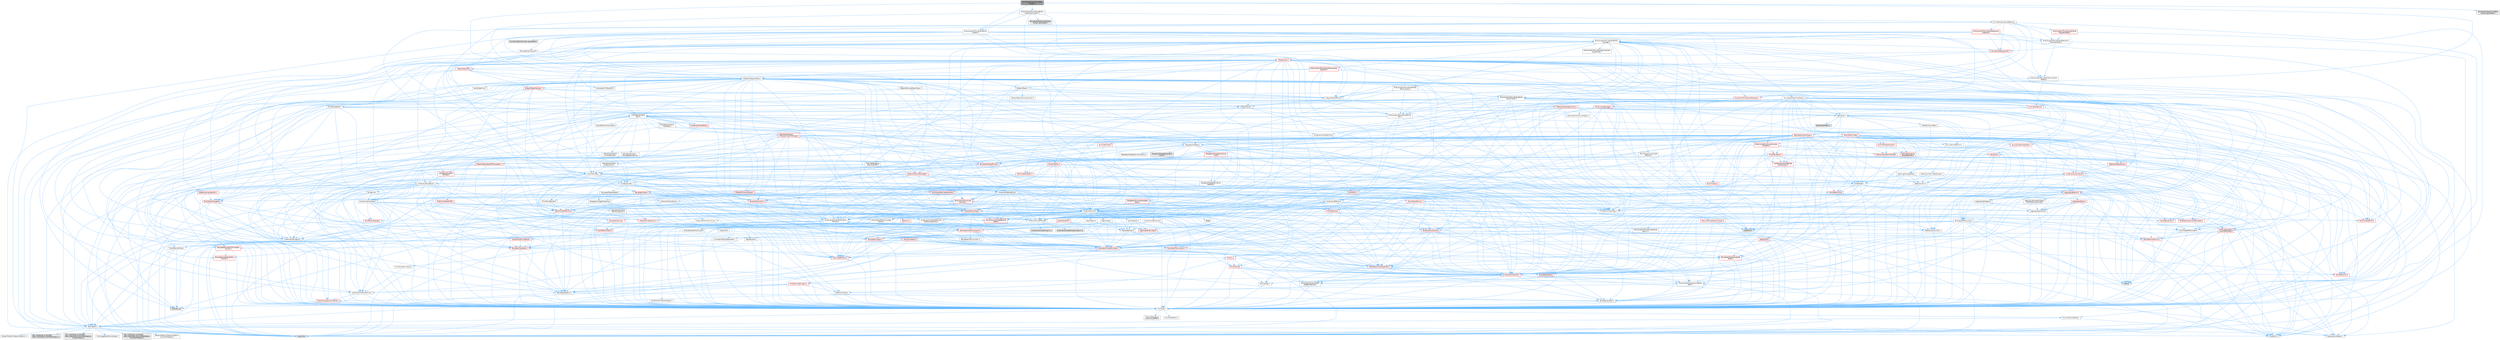 digraph "MovieSceneHierarchicalBiasSystem.h"
{
 // INTERACTIVE_SVG=YES
 // LATEX_PDF_SIZE
  bgcolor="transparent";
  edge [fontname=Helvetica,fontsize=10,labelfontname=Helvetica,labelfontsize=10];
  node [fontname=Helvetica,fontsize=10,shape=box,height=0.2,width=0.4];
  Node1 [id="Node000001",label="MovieSceneHierarchicalBias\lSystem.h",height=0.2,width=0.4,color="gray40", fillcolor="grey60", style="filled", fontcolor="black",tooltip=" "];
  Node1 -> Node2 [id="edge1_Node000001_Node000002",color="steelblue1",style="solid",tooltip=" "];
  Node2 [id="Node000002",label="EntitySystem/MovieSceneEntity\lInstantiatorSystem.h",height=0.2,width=0.4,color="grey40", fillcolor="white", style="filled",URL="$d1/d77/MovieSceneEntityInstantiatorSystem_8h.html",tooltip=" "];
  Node2 -> Node3 [id="edge2_Node000002_Node000003",color="steelblue1",style="solid",tooltip=" "];
  Node3 [id="Node000003",label="EntitySystem/MovieSceneEntity\lIDs.h",height=0.2,width=0.4,color="grey40", fillcolor="white", style="filled",URL="$db/d36/MovieSceneEntityIDs_8h.html",tooltip=" "];
  Node3 -> Node4 [id="edge3_Node000003_Node000004",color="steelblue1",style="solid",tooltip=" "];
  Node4 [id="Node000004",label="Containers/BitArray.h",height=0.2,width=0.4,color="grey40", fillcolor="white", style="filled",URL="$d1/de4/BitArray_8h.html",tooltip=" "];
  Node4 -> Node5 [id="edge4_Node000004_Node000005",color="steelblue1",style="solid",tooltip=" "];
  Node5 [id="Node000005",label="Containers/ContainerAllocation\lPolicies.h",height=0.2,width=0.4,color="grey40", fillcolor="white", style="filled",URL="$d7/dff/ContainerAllocationPolicies_8h.html",tooltip=" "];
  Node5 -> Node6 [id="edge5_Node000005_Node000006",color="steelblue1",style="solid",tooltip=" "];
  Node6 [id="Node000006",label="CoreTypes.h",height=0.2,width=0.4,color="grey40", fillcolor="white", style="filled",URL="$dc/dec/CoreTypes_8h.html",tooltip=" "];
  Node6 -> Node7 [id="edge6_Node000006_Node000007",color="steelblue1",style="solid",tooltip=" "];
  Node7 [id="Node000007",label="HAL/Platform.h",height=0.2,width=0.4,color="grey40", fillcolor="white", style="filled",URL="$d9/dd0/Platform_8h.html",tooltip=" "];
  Node7 -> Node8 [id="edge7_Node000007_Node000008",color="steelblue1",style="solid",tooltip=" "];
  Node8 [id="Node000008",label="Misc/Build.h",height=0.2,width=0.4,color="grey40", fillcolor="white", style="filled",URL="$d3/dbb/Build_8h.html",tooltip=" "];
  Node7 -> Node9 [id="edge8_Node000007_Node000009",color="steelblue1",style="solid",tooltip=" "];
  Node9 [id="Node000009",label="Misc/LargeWorldCoordinates.h",height=0.2,width=0.4,color="grey40", fillcolor="white", style="filled",URL="$d2/dcb/LargeWorldCoordinates_8h.html",tooltip=" "];
  Node7 -> Node10 [id="edge9_Node000007_Node000010",color="steelblue1",style="solid",tooltip=" "];
  Node10 [id="Node000010",label="type_traits",height=0.2,width=0.4,color="grey60", fillcolor="#E0E0E0", style="filled",tooltip=" "];
  Node7 -> Node11 [id="edge10_Node000007_Node000011",color="steelblue1",style="solid",tooltip=" "];
  Node11 [id="Node000011",label="PreprocessorHelpers.h",height=0.2,width=0.4,color="grey40", fillcolor="white", style="filled",URL="$db/ddb/PreprocessorHelpers_8h.html",tooltip=" "];
  Node7 -> Node12 [id="edge11_Node000007_Node000012",color="steelblue1",style="solid",tooltip=" "];
  Node12 [id="Node000012",label="UBT_COMPILED_PLATFORM\l/UBT_COMPILED_PLATFORMPlatform\lCompilerPreSetup.h",height=0.2,width=0.4,color="grey60", fillcolor="#E0E0E0", style="filled",tooltip=" "];
  Node7 -> Node13 [id="edge12_Node000007_Node000013",color="steelblue1",style="solid",tooltip=" "];
  Node13 [id="Node000013",label="GenericPlatform/GenericPlatform\lCompilerPreSetup.h",height=0.2,width=0.4,color="grey40", fillcolor="white", style="filled",URL="$d9/dc8/GenericPlatformCompilerPreSetup_8h.html",tooltip=" "];
  Node7 -> Node14 [id="edge13_Node000007_Node000014",color="steelblue1",style="solid",tooltip=" "];
  Node14 [id="Node000014",label="GenericPlatform/GenericPlatform.h",height=0.2,width=0.4,color="grey40", fillcolor="white", style="filled",URL="$d6/d84/GenericPlatform_8h.html",tooltip=" "];
  Node7 -> Node15 [id="edge14_Node000007_Node000015",color="steelblue1",style="solid",tooltip=" "];
  Node15 [id="Node000015",label="UBT_COMPILED_PLATFORM\l/UBT_COMPILED_PLATFORMPlatform.h",height=0.2,width=0.4,color="grey60", fillcolor="#E0E0E0", style="filled",tooltip=" "];
  Node7 -> Node16 [id="edge15_Node000007_Node000016",color="steelblue1",style="solid",tooltip=" "];
  Node16 [id="Node000016",label="UBT_COMPILED_PLATFORM\l/UBT_COMPILED_PLATFORMPlatform\lCompilerSetup.h",height=0.2,width=0.4,color="grey60", fillcolor="#E0E0E0", style="filled",tooltip=" "];
  Node6 -> Node17 [id="edge16_Node000006_Node000017",color="steelblue1",style="solid",tooltip=" "];
  Node17 [id="Node000017",label="ProfilingDebugging\l/UMemoryDefines.h",height=0.2,width=0.4,color="grey40", fillcolor="white", style="filled",URL="$d2/da2/UMemoryDefines_8h.html",tooltip=" "];
  Node6 -> Node18 [id="edge17_Node000006_Node000018",color="steelblue1",style="solid",tooltip=" "];
  Node18 [id="Node000018",label="Misc/CoreMiscDefines.h",height=0.2,width=0.4,color="grey40", fillcolor="white", style="filled",URL="$da/d38/CoreMiscDefines_8h.html",tooltip=" "];
  Node18 -> Node7 [id="edge18_Node000018_Node000007",color="steelblue1",style="solid",tooltip=" "];
  Node18 -> Node11 [id="edge19_Node000018_Node000011",color="steelblue1",style="solid",tooltip=" "];
  Node6 -> Node19 [id="edge20_Node000006_Node000019",color="steelblue1",style="solid",tooltip=" "];
  Node19 [id="Node000019",label="Misc/CoreDefines.h",height=0.2,width=0.4,color="grey40", fillcolor="white", style="filled",URL="$d3/dd2/CoreDefines_8h.html",tooltip=" "];
  Node5 -> Node20 [id="edge21_Node000005_Node000020",color="steelblue1",style="solid",tooltip=" "];
  Node20 [id="Node000020",label="Containers/ContainerHelpers.h",height=0.2,width=0.4,color="grey40", fillcolor="white", style="filled",URL="$d7/d33/ContainerHelpers_8h.html",tooltip=" "];
  Node20 -> Node6 [id="edge22_Node000020_Node000006",color="steelblue1",style="solid",tooltip=" "];
  Node5 -> Node5 [id="edge23_Node000005_Node000005",color="steelblue1",style="solid",tooltip=" "];
  Node5 -> Node21 [id="edge24_Node000005_Node000021",color="steelblue1",style="solid",tooltip=" "];
  Node21 [id="Node000021",label="HAL/PlatformMath.h",height=0.2,width=0.4,color="red", fillcolor="#FFF0F0", style="filled",URL="$dc/d53/PlatformMath_8h.html",tooltip=" "];
  Node21 -> Node6 [id="edge25_Node000021_Node000006",color="steelblue1",style="solid",tooltip=" "];
  Node5 -> Node91 [id="edge26_Node000005_Node000091",color="steelblue1",style="solid",tooltip=" "];
  Node91 [id="Node000091",label="HAL/UnrealMemory.h",height=0.2,width=0.4,color="red", fillcolor="#FFF0F0", style="filled",URL="$d9/d96/UnrealMemory_8h.html",tooltip=" "];
  Node91 -> Node6 [id="edge27_Node000091_Node000006",color="steelblue1",style="solid",tooltip=" "];
  Node5 -> Node52 [id="edge28_Node000005_Node000052",color="steelblue1",style="solid",tooltip=" "];
  Node52 [id="Node000052",label="Math/NumericLimits.h",height=0.2,width=0.4,color="grey40", fillcolor="white", style="filled",URL="$df/d1b/NumericLimits_8h.html",tooltip=" "];
  Node52 -> Node6 [id="edge29_Node000052_Node000006",color="steelblue1",style="solid",tooltip=" "];
  Node5 -> Node43 [id="edge30_Node000005_Node000043",color="steelblue1",style="solid",tooltip=" "];
  Node43 [id="Node000043",label="Misc/AssertionMacros.h",height=0.2,width=0.4,color="red", fillcolor="#FFF0F0", style="filled",URL="$d0/dfa/AssertionMacros_8h.html",tooltip=" "];
  Node43 -> Node6 [id="edge31_Node000043_Node000006",color="steelblue1",style="solid",tooltip=" "];
  Node43 -> Node7 [id="edge32_Node000043_Node000007",color="steelblue1",style="solid",tooltip=" "];
  Node43 -> Node11 [id="edge33_Node000043_Node000011",color="steelblue1",style="solid",tooltip=" "];
  Node43 -> Node66 [id="edge34_Node000043_Node000066",color="steelblue1",style="solid",tooltip=" "];
  Node66 [id="Node000066",label="Templates/EnableIf.h",height=0.2,width=0.4,color="grey40", fillcolor="white", style="filled",URL="$d7/d60/EnableIf_8h.html",tooltip=" "];
  Node66 -> Node6 [id="edge35_Node000066_Node000006",color="steelblue1",style="solid",tooltip=" "];
  Node43 -> Node67 [id="edge36_Node000043_Node000067",color="steelblue1",style="solid",tooltip=" "];
  Node67 [id="Node000067",label="Templates/IsArrayOrRefOf\lTypeByPredicate.h",height=0.2,width=0.4,color="grey40", fillcolor="white", style="filled",URL="$d6/da1/IsArrayOrRefOfTypeByPredicate_8h.html",tooltip=" "];
  Node67 -> Node6 [id="edge37_Node000067_Node000006",color="steelblue1",style="solid",tooltip=" "];
  Node43 -> Node70 [id="edge38_Node000043_Node000070",color="steelblue1",style="solid",tooltip=" "];
  Node70 [id="Node000070",label="Traits/IsCharEncodingCompatible\lWith.h",height=0.2,width=0.4,color="grey40", fillcolor="white", style="filled",URL="$df/dd1/IsCharEncodingCompatibleWith_8h.html",tooltip=" "];
  Node70 -> Node10 [id="edge39_Node000070_Node000010",color="steelblue1",style="solid",tooltip=" "];
  Node70 -> Node71 [id="edge40_Node000070_Node000071",color="steelblue1",style="solid",tooltip=" "];
  Node71 [id="Node000071",label="Traits/IsCharType.h",height=0.2,width=0.4,color="grey40", fillcolor="white", style="filled",URL="$db/d51/IsCharType_8h.html",tooltip=" "];
  Node71 -> Node6 [id="edge41_Node000071_Node000006",color="steelblue1",style="solid",tooltip=" "];
  Node43 -> Node72 [id="edge42_Node000043_Node000072",color="steelblue1",style="solid",tooltip=" "];
  Node72 [id="Node000072",label="Misc/VarArgs.h",height=0.2,width=0.4,color="grey40", fillcolor="white", style="filled",URL="$d5/d6f/VarArgs_8h.html",tooltip=" "];
  Node72 -> Node6 [id="edge43_Node000072_Node000006",color="steelblue1",style="solid",tooltip=" "];
  Node43 -> Node73 [id="edge44_Node000043_Node000073",color="steelblue1",style="solid",tooltip=" "];
  Node73 [id="Node000073",label="String/FormatStringSan.h",height=0.2,width=0.4,color="red", fillcolor="#FFF0F0", style="filled",URL="$d3/d8b/FormatStringSan_8h.html",tooltip=" "];
  Node73 -> Node10 [id="edge45_Node000073_Node000010",color="steelblue1",style="solid",tooltip=" "];
  Node73 -> Node6 [id="edge46_Node000073_Node000006",color="steelblue1",style="solid",tooltip=" "];
  Node73 -> Node74 [id="edge47_Node000073_Node000074",color="steelblue1",style="solid",tooltip=" "];
  Node74 [id="Node000074",label="Templates/Requires.h",height=0.2,width=0.4,color="grey40", fillcolor="white", style="filled",URL="$dc/d96/Requires_8h.html",tooltip=" "];
  Node74 -> Node66 [id="edge48_Node000074_Node000066",color="steelblue1",style="solid",tooltip=" "];
  Node74 -> Node10 [id="edge49_Node000074_Node000010",color="steelblue1",style="solid",tooltip=" "];
  Node73 -> Node71 [id="edge50_Node000073_Node000071",color="steelblue1",style="solid",tooltip=" "];
  Node73 -> Node23 [id="edge51_Node000073_Node000023",color="steelblue1",style="solid",tooltip=" "];
  Node23 [id="Node000023",label="Containers/ContainersFwd.h",height=0.2,width=0.4,color="grey40", fillcolor="white", style="filled",URL="$d4/d0a/ContainersFwd_8h.html",tooltip=" "];
  Node23 -> Node7 [id="edge52_Node000023_Node000007",color="steelblue1",style="solid",tooltip=" "];
  Node23 -> Node6 [id="edge53_Node000023_Node000006",color="steelblue1",style="solid",tooltip=" "];
  Node23 -> Node24 [id="edge54_Node000023_Node000024",color="steelblue1",style="solid",tooltip=" "];
  Node24 [id="Node000024",label="Traits/IsContiguousContainer.h",height=0.2,width=0.4,color="red", fillcolor="#FFF0F0", style="filled",URL="$d5/d3c/IsContiguousContainer_8h.html",tooltip=" "];
  Node24 -> Node6 [id="edge55_Node000024_Node000006",color="steelblue1",style="solid",tooltip=" "];
  Node24 -> Node26 [id="edge56_Node000024_Node000026",color="steelblue1",style="solid",tooltip=" "];
  Node26 [id="Node000026",label="initializer_list",height=0.2,width=0.4,color="grey60", fillcolor="#E0E0E0", style="filled",tooltip=" "];
  Node43 -> Node79 [id="edge57_Node000043_Node000079",color="steelblue1",style="solid",tooltip=" "];
  Node79 [id="Node000079",label="atomic",height=0.2,width=0.4,color="grey60", fillcolor="#E0E0E0", style="filled",tooltip=" "];
  Node5 -> Node108 [id="edge58_Node000005_Node000108",color="steelblue1",style="solid",tooltip=" "];
  Node108 [id="Node000108",label="Templates/IsPolymorphic.h",height=0.2,width=0.4,color="grey40", fillcolor="white", style="filled",URL="$dc/d20/IsPolymorphic_8h.html",tooltip=" "];
  Node5 -> Node109 [id="edge59_Node000005_Node000109",color="steelblue1",style="solid",tooltip=" "];
  Node109 [id="Node000109",label="Templates/MemoryOps.h",height=0.2,width=0.4,color="red", fillcolor="#FFF0F0", style="filled",URL="$db/dea/MemoryOps_8h.html",tooltip=" "];
  Node109 -> Node6 [id="edge60_Node000109_Node000006",color="steelblue1",style="solid",tooltip=" "];
  Node109 -> Node91 [id="edge61_Node000109_Node000091",color="steelblue1",style="solid",tooltip=" "];
  Node109 -> Node74 [id="edge62_Node000109_Node000074",color="steelblue1",style="solid",tooltip=" "];
  Node109 -> Node41 [id="edge63_Node000109_Node000041",color="steelblue1",style="solid",tooltip=" "];
  Node41 [id="Node000041",label="Templates/UnrealTypeTraits.h",height=0.2,width=0.4,color="red", fillcolor="#FFF0F0", style="filled",URL="$d2/d2d/UnrealTypeTraits_8h.html",tooltip=" "];
  Node41 -> Node6 [id="edge64_Node000041_Node000006",color="steelblue1",style="solid",tooltip=" "];
  Node41 -> Node43 [id="edge65_Node000041_Node000043",color="steelblue1",style="solid",tooltip=" "];
  Node41 -> Node66 [id="edge66_Node000041_Node000066",color="steelblue1",style="solid",tooltip=" "];
  Node41 -> Node81 [id="edge67_Node000041_Node000081",color="steelblue1",style="solid",tooltip=" "];
  Node81 [id="Node000081",label="Templates/Models.h",height=0.2,width=0.4,color="red", fillcolor="#FFF0F0", style="filled",URL="$d3/d0c/Models_8h.html",tooltip=" "];
  Node109 -> Node10 [id="edge68_Node000109_Node000010",color="steelblue1",style="solid",tooltip=" "];
  Node5 -> Node88 [id="edge69_Node000005_Node000088",color="steelblue1",style="solid",tooltip=" "];
  Node88 [id="Node000088",label="Templates/TypeCompatible\lBytes.h",height=0.2,width=0.4,color="red", fillcolor="#FFF0F0", style="filled",URL="$df/d0a/TypeCompatibleBytes_8h.html",tooltip=" "];
  Node88 -> Node6 [id="edge70_Node000088_Node000006",color="steelblue1",style="solid",tooltip=" "];
  Node88 -> Node10 [id="edge71_Node000088_Node000010",color="steelblue1",style="solid",tooltip=" "];
  Node5 -> Node10 [id="edge72_Node000005_Node000010",color="steelblue1",style="solid",tooltip=" "];
  Node4 -> Node6 [id="edge73_Node000004_Node000006",color="steelblue1",style="solid",tooltip=" "];
  Node4 -> Node59 [id="edge74_Node000004_Node000059",color="steelblue1",style="solid",tooltip=" "];
  Node59 [id="Node000059",label="HAL/PlatformAtomics.h",height=0.2,width=0.4,color="red", fillcolor="#FFF0F0", style="filled",URL="$d3/d36/PlatformAtomics_8h.html",tooltip=" "];
  Node59 -> Node6 [id="edge75_Node000059_Node000006",color="steelblue1",style="solid",tooltip=" "];
  Node4 -> Node91 [id="edge76_Node000004_Node000091",color="steelblue1",style="solid",tooltip=" "];
  Node4 -> Node111 [id="edge77_Node000004_Node000111",color="steelblue1",style="solid",tooltip=" "];
  Node111 [id="Node000111",label="Math/UnrealMathUtility.h",height=0.2,width=0.4,color="red", fillcolor="#FFF0F0", style="filled",URL="$db/db8/UnrealMathUtility_8h.html",tooltip=" "];
  Node111 -> Node6 [id="edge78_Node000111_Node000006",color="steelblue1",style="solid",tooltip=" "];
  Node111 -> Node43 [id="edge79_Node000111_Node000043",color="steelblue1",style="solid",tooltip=" "];
  Node111 -> Node21 [id="edge80_Node000111_Node000021",color="steelblue1",style="solid",tooltip=" "];
  Node111 -> Node74 [id="edge81_Node000111_Node000074",color="steelblue1",style="solid",tooltip=" "];
  Node4 -> Node43 [id="edge82_Node000004_Node000043",color="steelblue1",style="solid",tooltip=" "];
  Node4 -> Node54 [id="edge83_Node000004_Node000054",color="steelblue1",style="solid",tooltip=" "];
  Node54 [id="Node000054",label="Misc/EnumClassFlags.h",height=0.2,width=0.4,color="grey40", fillcolor="white", style="filled",URL="$d8/de7/EnumClassFlags_8h.html",tooltip=" "];
  Node4 -> Node112 [id="edge84_Node000004_Node000112",color="steelblue1",style="solid",tooltip=" "];
  Node112 [id="Node000112",label="Serialization/Archive.h",height=0.2,width=0.4,color="red", fillcolor="#FFF0F0", style="filled",URL="$d7/d3b/Archive_8h.html",tooltip=" "];
  Node112 -> Node6 [id="edge85_Node000112_Node000006",color="steelblue1",style="solid",tooltip=" "];
  Node112 -> Node43 [id="edge86_Node000112_Node000043",color="steelblue1",style="solid",tooltip=" "];
  Node112 -> Node8 [id="edge87_Node000112_Node000008",color="steelblue1",style="solid",tooltip=" "];
  Node112 -> Node72 [id="edge88_Node000112_Node000072",color="steelblue1",style="solid",tooltip=" "];
  Node112 -> Node66 [id="edge89_Node000112_Node000066",color="steelblue1",style="solid",tooltip=" "];
  Node112 -> Node67 [id="edge90_Node000112_Node000067",color="steelblue1",style="solid",tooltip=" "];
  Node112 -> Node121 [id="edge91_Node000112_Node000121",color="steelblue1",style="solid",tooltip=" "];
  Node121 [id="Node000121",label="Templates/UnrealTemplate.h",height=0.2,width=0.4,color="red", fillcolor="#FFF0F0", style="filled",URL="$d4/d24/UnrealTemplate_8h.html",tooltip=" "];
  Node121 -> Node6 [id="edge92_Node000121_Node000006",color="steelblue1",style="solid",tooltip=" "];
  Node121 -> Node91 [id="edge93_Node000121_Node000091",color="steelblue1",style="solid",tooltip=" "];
  Node121 -> Node41 [id="edge94_Node000121_Node000041",color="steelblue1",style="solid",tooltip=" "];
  Node121 -> Node74 [id="edge95_Node000121_Node000074",color="steelblue1",style="solid",tooltip=" "];
  Node121 -> Node88 [id="edge96_Node000121_Node000088",color="steelblue1",style="solid",tooltip=" "];
  Node121 -> Node24 [id="edge97_Node000121_Node000024",color="steelblue1",style="solid",tooltip=" "];
  Node121 -> Node10 [id="edge98_Node000121_Node000010",color="steelblue1",style="solid",tooltip=" "];
  Node112 -> Node70 [id="edge99_Node000112_Node000070",color="steelblue1",style="solid",tooltip=" "];
  Node4 -> Node125 [id="edge100_Node000004_Node000125",color="steelblue1",style="solid",tooltip=" "];
  Node125 [id="Node000125",label="Serialization/MemoryImage\lWriter.h",height=0.2,width=0.4,color="grey40", fillcolor="white", style="filled",URL="$d0/d08/MemoryImageWriter_8h.html",tooltip=" "];
  Node125 -> Node6 [id="edge101_Node000125_Node000006",color="steelblue1",style="solid",tooltip=" "];
  Node125 -> Node126 [id="edge102_Node000125_Node000126",color="steelblue1",style="solid",tooltip=" "];
  Node126 [id="Node000126",label="Serialization/MemoryLayout.h",height=0.2,width=0.4,color="red", fillcolor="#FFF0F0", style="filled",URL="$d7/d66/MemoryLayout_8h.html",tooltip=" "];
  Node126 -> Node129 [id="edge103_Node000126_Node000129",color="steelblue1",style="solid",tooltip=" "];
  Node129 [id="Node000129",label="Containers/EnumAsByte.h",height=0.2,width=0.4,color="red", fillcolor="#FFF0F0", style="filled",URL="$d6/d9a/EnumAsByte_8h.html",tooltip=" "];
  Node129 -> Node6 [id="edge104_Node000129_Node000006",color="steelblue1",style="solid",tooltip=" "];
  Node129 -> Node130 [id="edge105_Node000129_Node000130",color="steelblue1",style="solid",tooltip=" "];
  Node130 [id="Node000130",label="Templates/TypeHash.h",height=0.2,width=0.4,color="red", fillcolor="#FFF0F0", style="filled",URL="$d1/d62/TypeHash_8h.html",tooltip=" "];
  Node130 -> Node6 [id="edge106_Node000130_Node000006",color="steelblue1",style="solid",tooltip=" "];
  Node130 -> Node74 [id="edge107_Node000130_Node000074",color="steelblue1",style="solid",tooltip=" "];
  Node130 -> Node131 [id="edge108_Node000130_Node000131",color="steelblue1",style="solid",tooltip=" "];
  Node131 [id="Node000131",label="Misc/Crc.h",height=0.2,width=0.4,color="red", fillcolor="#FFF0F0", style="filled",URL="$d4/dd2/Crc_8h.html",tooltip=" "];
  Node131 -> Node6 [id="edge109_Node000131_Node000006",color="steelblue1",style="solid",tooltip=" "];
  Node131 -> Node43 [id="edge110_Node000131_Node000043",color="steelblue1",style="solid",tooltip=" "];
  Node131 -> Node132 [id="edge111_Node000131_Node000132",color="steelblue1",style="solid",tooltip=" "];
  Node132 [id="Node000132",label="Misc/CString.h",height=0.2,width=0.4,color="red", fillcolor="#FFF0F0", style="filled",URL="$d2/d49/CString_8h.html",tooltip=" "];
  Node132 -> Node6 [id="edge112_Node000132_Node000006",color="steelblue1",style="solid",tooltip=" "];
  Node132 -> Node27 [id="edge113_Node000132_Node000027",color="steelblue1",style="solid",tooltip=" "];
  Node27 [id="Node000027",label="HAL/PlatformCrt.h",height=0.2,width=0.4,color="red", fillcolor="#FFF0F0", style="filled",URL="$d8/d75/PlatformCrt_8h.html",tooltip=" "];
  Node132 -> Node43 [id="edge114_Node000132_Node000043",color="steelblue1",style="solid",tooltip=" "];
  Node132 -> Node72 [id="edge115_Node000132_Node000072",color="steelblue1",style="solid",tooltip=" "];
  Node132 -> Node67 [id="edge116_Node000132_Node000067",color="steelblue1",style="solid",tooltip=" "];
  Node132 -> Node70 [id="edge117_Node000132_Node000070",color="steelblue1",style="solid",tooltip=" "];
  Node131 -> Node41 [id="edge118_Node000131_Node000041",color="steelblue1",style="solid",tooltip=" "];
  Node131 -> Node71 [id="edge119_Node000131_Node000071",color="steelblue1",style="solid",tooltip=" "];
  Node130 -> Node10 [id="edge120_Node000130_Node000010",color="steelblue1",style="solid",tooltip=" "];
  Node126 -> Node46 [id="edge121_Node000126_Node000046",color="steelblue1",style="solid",tooltip=" "];
  Node46 [id="Node000046",label="Containers/StringFwd.h",height=0.2,width=0.4,color="grey40", fillcolor="white", style="filled",URL="$df/d37/StringFwd_8h.html",tooltip=" "];
  Node46 -> Node6 [id="edge122_Node000046_Node000006",color="steelblue1",style="solid",tooltip=" "];
  Node46 -> Node47 [id="edge123_Node000046_Node000047",color="steelblue1",style="solid",tooltip=" "];
  Node47 [id="Node000047",label="Traits/ElementType.h",height=0.2,width=0.4,color="grey40", fillcolor="white", style="filled",URL="$d5/d4f/ElementType_8h.html",tooltip=" "];
  Node47 -> Node7 [id="edge124_Node000047_Node000007",color="steelblue1",style="solid",tooltip=" "];
  Node47 -> Node26 [id="edge125_Node000047_Node000026",color="steelblue1",style="solid",tooltip=" "];
  Node47 -> Node10 [id="edge126_Node000047_Node000010",color="steelblue1",style="solid",tooltip=" "];
  Node46 -> Node24 [id="edge127_Node000046_Node000024",color="steelblue1",style="solid",tooltip=" "];
  Node126 -> Node91 [id="edge128_Node000126_Node000091",color="steelblue1",style="solid",tooltip=" "];
  Node126 -> Node66 [id="edge129_Node000126_Node000066",color="steelblue1",style="solid",tooltip=" "];
  Node126 -> Node108 [id="edge130_Node000126_Node000108",color="steelblue1",style="solid",tooltip=" "];
  Node126 -> Node81 [id="edge131_Node000126_Node000081",color="steelblue1",style="solid",tooltip=" "];
  Node126 -> Node121 [id="edge132_Node000126_Node000121",color="steelblue1",style="solid",tooltip=" "];
  Node4 -> Node126 [id="edge133_Node000004_Node000126",color="steelblue1",style="solid",tooltip=" "];
  Node4 -> Node66 [id="edge134_Node000004_Node000066",color="steelblue1",style="solid",tooltip=" "];
  Node4 -> Node139 [id="edge135_Node000004_Node000139",color="steelblue1",style="solid",tooltip=" "];
  Node139 [id="Node000139",label="Templates/Invoke.h",height=0.2,width=0.4,color="red", fillcolor="#FFF0F0", style="filled",URL="$d7/deb/Invoke_8h.html",tooltip=" "];
  Node139 -> Node6 [id="edge136_Node000139_Node000006",color="steelblue1",style="solid",tooltip=" "];
  Node139 -> Node121 [id="edge137_Node000139_Node000121",color="steelblue1",style="solid",tooltip=" "];
  Node139 -> Node10 [id="edge138_Node000139_Node000010",color="steelblue1",style="solid",tooltip=" "];
  Node4 -> Node121 [id="edge139_Node000004_Node000121",color="steelblue1",style="solid",tooltip=" "];
  Node4 -> Node41 [id="edge140_Node000004_Node000041",color="steelblue1",style="solid",tooltip=" "];
  Node3 -> Node5 [id="edge141_Node000003_Node000005",color="steelblue1",style="solid",tooltip=" "];
  Node3 -> Node6 [id="edge142_Node000003_Node000006",color="steelblue1",style="solid",tooltip=" "];
  Node3 -> Node43 [id="edge143_Node000003_Node000043",color="steelblue1",style="solid",tooltip=" "];
  Node3 -> Node141 [id="edge144_Node000003_Node000141",color="steelblue1",style="solid",tooltip=" "];
  Node141 [id="Node000141",label="Misc/Guid.h",height=0.2,width=0.4,color="red", fillcolor="#FFF0F0", style="filled",URL="$d6/d2a/Guid_8h.html",tooltip=" "];
  Node141 -> Node46 [id="edge145_Node000141_Node000046",color="steelblue1",style="solid",tooltip=" "];
  Node141 -> Node142 [id="edge146_Node000141_Node000142",color="steelblue1",style="solid",tooltip=" "];
  Node142 [id="Node000142",label="Containers/UnrealString.h",height=0.2,width=0.4,color="grey40", fillcolor="white", style="filled",URL="$d5/dba/UnrealString_8h.html",tooltip=" "];
  Node142 -> Node143 [id="edge147_Node000142_Node000143",color="steelblue1",style="solid",tooltip=" "];
  Node143 [id="Node000143",label="Containers/UnrealStringIncludes.h.inl",height=0.2,width=0.4,color="grey60", fillcolor="#E0E0E0", style="filled",tooltip=" "];
  Node142 -> Node144 [id="edge148_Node000142_Node000144",color="steelblue1",style="solid",tooltip=" "];
  Node144 [id="Node000144",label="Containers/UnrealString.h.inl",height=0.2,width=0.4,color="grey60", fillcolor="#E0E0E0", style="filled",tooltip=" "];
  Node142 -> Node145 [id="edge149_Node000142_Node000145",color="steelblue1",style="solid",tooltip=" "];
  Node145 [id="Node000145",label="Misc/StringFormatArg.h",height=0.2,width=0.4,color="grey40", fillcolor="white", style="filled",URL="$d2/d16/StringFormatArg_8h.html",tooltip=" "];
  Node145 -> Node23 [id="edge150_Node000145_Node000023",color="steelblue1",style="solid",tooltip=" "];
  Node141 -> Node6 [id="edge151_Node000141_Node000006",color="steelblue1",style="solid",tooltip=" "];
  Node141 -> Node11 [id="edge152_Node000141_Node000011",color="steelblue1",style="solid",tooltip=" "];
  Node141 -> Node43 [id="edge153_Node000141_Node000043",color="steelblue1",style="solid",tooltip=" "];
  Node141 -> Node131 [id="edge154_Node000141_Node000131",color="steelblue1",style="solid",tooltip=" "];
  Node141 -> Node112 [id="edge155_Node000141_Node000112",color="steelblue1",style="solid",tooltip=" "];
  Node141 -> Node126 [id="edge156_Node000141_Node000126",color="steelblue1",style="solid",tooltip=" "];
  Node141 -> Node147 [id="edge157_Node000141_Node000147",color="steelblue1",style="solid",tooltip=" "];
  Node147 [id="Node000147",label="Serialization/Structured\lArchive.h",height=0.2,width=0.4,color="red", fillcolor="#FFF0F0", style="filled",URL="$d9/d1e/StructuredArchive_8h.html",tooltip=" "];
  Node147 -> Node148 [id="edge158_Node000147_Node000148",color="steelblue1",style="solid",tooltip=" "];
  Node148 [id="Node000148",label="Containers/Array.h",height=0.2,width=0.4,color="grey40", fillcolor="white", style="filled",URL="$df/dd0/Array_8h.html",tooltip=" "];
  Node148 -> Node6 [id="edge159_Node000148_Node000006",color="steelblue1",style="solid",tooltip=" "];
  Node148 -> Node43 [id="edge160_Node000148_Node000043",color="steelblue1",style="solid",tooltip=" "];
  Node148 -> Node149 [id="edge161_Node000148_Node000149",color="steelblue1",style="solid",tooltip=" "];
  Node149 [id="Node000149",label="Misc/IntrusiveUnsetOptional\lState.h",height=0.2,width=0.4,color="red", fillcolor="#FFF0F0", style="filled",URL="$d2/d0a/IntrusiveUnsetOptionalState_8h.html",tooltip=" "];
  Node148 -> Node151 [id="edge162_Node000148_Node000151",color="steelblue1",style="solid",tooltip=" "];
  Node151 [id="Node000151",label="Misc/ReverseIterate.h",height=0.2,width=0.4,color="red", fillcolor="#FFF0F0", style="filled",URL="$db/de3/ReverseIterate_8h.html",tooltip=" "];
  Node151 -> Node7 [id="edge163_Node000151_Node000007",color="steelblue1",style="solid",tooltip=" "];
  Node148 -> Node91 [id="edge164_Node000148_Node000091",color="steelblue1",style="solid",tooltip=" "];
  Node148 -> Node41 [id="edge165_Node000148_Node000041",color="steelblue1",style="solid",tooltip=" "];
  Node148 -> Node121 [id="edge166_Node000148_Node000121",color="steelblue1",style="solid",tooltip=" "];
  Node148 -> Node153 [id="edge167_Node000148_Node000153",color="steelblue1",style="solid",tooltip=" "];
  Node153 [id="Node000153",label="Containers/AllowShrinking.h",height=0.2,width=0.4,color="grey40", fillcolor="white", style="filled",URL="$d7/d1a/AllowShrinking_8h.html",tooltip=" "];
  Node153 -> Node6 [id="edge168_Node000153_Node000006",color="steelblue1",style="solid",tooltip=" "];
  Node148 -> Node5 [id="edge169_Node000148_Node000005",color="steelblue1",style="solid",tooltip=" "];
  Node148 -> Node154 [id="edge170_Node000148_Node000154",color="steelblue1",style="solid",tooltip=" "];
  Node154 [id="Node000154",label="Containers/ContainerElement\lTypeCompatibility.h",height=0.2,width=0.4,color="grey40", fillcolor="white", style="filled",URL="$df/ddf/ContainerElementTypeCompatibility_8h.html",tooltip=" "];
  Node154 -> Node6 [id="edge171_Node000154_Node000006",color="steelblue1",style="solid",tooltip=" "];
  Node154 -> Node41 [id="edge172_Node000154_Node000041",color="steelblue1",style="solid",tooltip=" "];
  Node148 -> Node112 [id="edge173_Node000148_Node000112",color="steelblue1",style="solid",tooltip=" "];
  Node148 -> Node125 [id="edge174_Node000148_Node000125",color="steelblue1",style="solid",tooltip=" "];
  Node148 -> Node155 [id="edge175_Node000148_Node000155",color="steelblue1",style="solid",tooltip=" "];
  Node155 [id="Node000155",label="Algo/Heapify.h",height=0.2,width=0.4,color="grey40", fillcolor="white", style="filled",URL="$d0/d2a/Heapify_8h.html",tooltip=" "];
  Node155 -> Node156 [id="edge176_Node000155_Node000156",color="steelblue1",style="solid",tooltip=" "];
  Node156 [id="Node000156",label="Algo/Impl/BinaryHeap.h",height=0.2,width=0.4,color="red", fillcolor="#FFF0F0", style="filled",URL="$d7/da3/Algo_2Impl_2BinaryHeap_8h.html",tooltip=" "];
  Node156 -> Node139 [id="edge177_Node000156_Node000139",color="steelblue1",style="solid",tooltip=" "];
  Node156 -> Node10 [id="edge178_Node000156_Node000010",color="steelblue1",style="solid",tooltip=" "];
  Node155 -> Node159 [id="edge179_Node000155_Node000159",color="steelblue1",style="solid",tooltip=" "];
  Node159 [id="Node000159",label="Templates/IdentityFunctor.h",height=0.2,width=0.4,color="grey40", fillcolor="white", style="filled",URL="$d7/d2e/IdentityFunctor_8h.html",tooltip=" "];
  Node159 -> Node7 [id="edge180_Node000159_Node000007",color="steelblue1",style="solid",tooltip=" "];
  Node155 -> Node139 [id="edge181_Node000155_Node000139",color="steelblue1",style="solid",tooltip=" "];
  Node155 -> Node160 [id="edge182_Node000155_Node000160",color="steelblue1",style="solid",tooltip=" "];
  Node160 [id="Node000160",label="Templates/Less.h",height=0.2,width=0.4,color="grey40", fillcolor="white", style="filled",URL="$de/dc8/Less_8h.html",tooltip=" "];
  Node160 -> Node6 [id="edge183_Node000160_Node000006",color="steelblue1",style="solid",tooltip=" "];
  Node160 -> Node121 [id="edge184_Node000160_Node000121",color="steelblue1",style="solid",tooltip=" "];
  Node155 -> Node121 [id="edge185_Node000155_Node000121",color="steelblue1",style="solid",tooltip=" "];
  Node148 -> Node161 [id="edge186_Node000148_Node000161",color="steelblue1",style="solid",tooltip=" "];
  Node161 [id="Node000161",label="Algo/HeapSort.h",height=0.2,width=0.4,color="grey40", fillcolor="white", style="filled",URL="$d3/d92/HeapSort_8h.html",tooltip=" "];
  Node161 -> Node156 [id="edge187_Node000161_Node000156",color="steelblue1",style="solid",tooltip=" "];
  Node161 -> Node159 [id="edge188_Node000161_Node000159",color="steelblue1",style="solid",tooltip=" "];
  Node161 -> Node160 [id="edge189_Node000161_Node000160",color="steelblue1",style="solid",tooltip=" "];
  Node161 -> Node121 [id="edge190_Node000161_Node000121",color="steelblue1",style="solid",tooltip=" "];
  Node148 -> Node162 [id="edge191_Node000148_Node000162",color="steelblue1",style="solid",tooltip=" "];
  Node162 [id="Node000162",label="Algo/IsHeap.h",height=0.2,width=0.4,color="grey40", fillcolor="white", style="filled",URL="$de/d32/IsHeap_8h.html",tooltip=" "];
  Node162 -> Node156 [id="edge192_Node000162_Node000156",color="steelblue1",style="solid",tooltip=" "];
  Node162 -> Node159 [id="edge193_Node000162_Node000159",color="steelblue1",style="solid",tooltip=" "];
  Node162 -> Node139 [id="edge194_Node000162_Node000139",color="steelblue1",style="solid",tooltip=" "];
  Node162 -> Node160 [id="edge195_Node000162_Node000160",color="steelblue1",style="solid",tooltip=" "];
  Node162 -> Node121 [id="edge196_Node000162_Node000121",color="steelblue1",style="solid",tooltip=" "];
  Node148 -> Node156 [id="edge197_Node000148_Node000156",color="steelblue1",style="solid",tooltip=" "];
  Node148 -> Node163 [id="edge198_Node000148_Node000163",color="steelblue1",style="solid",tooltip=" "];
  Node163 [id="Node000163",label="Algo/StableSort.h",height=0.2,width=0.4,color="red", fillcolor="#FFF0F0", style="filled",URL="$d7/d3c/StableSort_8h.html",tooltip=" "];
  Node163 -> Node159 [id="edge199_Node000163_Node000159",color="steelblue1",style="solid",tooltip=" "];
  Node163 -> Node139 [id="edge200_Node000163_Node000139",color="steelblue1",style="solid",tooltip=" "];
  Node163 -> Node160 [id="edge201_Node000163_Node000160",color="steelblue1",style="solid",tooltip=" "];
  Node163 -> Node121 [id="edge202_Node000163_Node000121",color="steelblue1",style="solid",tooltip=" "];
  Node148 -> Node166 [id="edge203_Node000148_Node000166",color="steelblue1",style="solid",tooltip=" "];
  Node166 [id="Node000166",label="Concepts/GetTypeHashable.h",height=0.2,width=0.4,color="grey40", fillcolor="white", style="filled",URL="$d3/da2/GetTypeHashable_8h.html",tooltip=" "];
  Node166 -> Node6 [id="edge204_Node000166_Node000006",color="steelblue1",style="solid",tooltip=" "];
  Node166 -> Node130 [id="edge205_Node000166_Node000130",color="steelblue1",style="solid",tooltip=" "];
  Node148 -> Node159 [id="edge206_Node000148_Node000159",color="steelblue1",style="solid",tooltip=" "];
  Node148 -> Node139 [id="edge207_Node000148_Node000139",color="steelblue1",style="solid",tooltip=" "];
  Node148 -> Node160 [id="edge208_Node000148_Node000160",color="steelblue1",style="solid",tooltip=" "];
  Node148 -> Node167 [id="edge209_Node000148_Node000167",color="steelblue1",style="solid",tooltip=" "];
  Node167 [id="Node000167",label="Templates/LosesQualifiers\lFromTo.h",height=0.2,width=0.4,color="red", fillcolor="#FFF0F0", style="filled",URL="$d2/db3/LosesQualifiersFromTo_8h.html",tooltip=" "];
  Node167 -> Node10 [id="edge210_Node000167_Node000010",color="steelblue1",style="solid",tooltip=" "];
  Node148 -> Node74 [id="edge211_Node000148_Node000074",color="steelblue1",style="solid",tooltip=" "];
  Node148 -> Node168 [id="edge212_Node000148_Node000168",color="steelblue1",style="solid",tooltip=" "];
  Node168 [id="Node000168",label="Templates/Sorting.h",height=0.2,width=0.4,color="red", fillcolor="#FFF0F0", style="filled",URL="$d3/d9e/Sorting_8h.html",tooltip=" "];
  Node168 -> Node6 [id="edge213_Node000168_Node000006",color="steelblue1",style="solid",tooltip=" "];
  Node168 -> Node21 [id="edge214_Node000168_Node000021",color="steelblue1",style="solid",tooltip=" "];
  Node168 -> Node160 [id="edge215_Node000168_Node000160",color="steelblue1",style="solid",tooltip=" "];
  Node148 -> Node171 [id="edge216_Node000148_Node000171",color="steelblue1",style="solid",tooltip=" "];
  Node171 [id="Node000171",label="Templates/AlignmentTemplates.h",height=0.2,width=0.4,color="red", fillcolor="#FFF0F0", style="filled",URL="$dd/d32/AlignmentTemplates_8h.html",tooltip=" "];
  Node171 -> Node6 [id="edge217_Node000171_Node000006",color="steelblue1",style="solid",tooltip=" "];
  Node148 -> Node47 [id="edge218_Node000148_Node000047",color="steelblue1",style="solid",tooltip=" "];
  Node148 -> Node89 [id="edge219_Node000148_Node000089",color="steelblue1",style="solid",tooltip=" "];
  Node89 [id="Node000089",label="limits",height=0.2,width=0.4,color="grey60", fillcolor="#E0E0E0", style="filled",tooltip=" "];
  Node148 -> Node10 [id="edge220_Node000148_Node000010",color="steelblue1",style="solid",tooltip=" "];
  Node147 -> Node5 [id="edge221_Node000147_Node000005",color="steelblue1",style="solid",tooltip=" "];
  Node147 -> Node6 [id="edge222_Node000147_Node000006",color="steelblue1",style="solid",tooltip=" "];
  Node147 -> Node8 [id="edge223_Node000147_Node000008",color="steelblue1",style="solid",tooltip=" "];
  Node147 -> Node112 [id="edge224_Node000147_Node000112",color="steelblue1",style="solid",tooltip=" "];
  Node3 -> Node130 [id="edge225_Node000003_Node000130",color="steelblue1",style="solid",tooltip=" "];
  Node3 -> Node26 [id="edge226_Node000003_Node000026",color="steelblue1",style="solid",tooltip=" "];
  Node2 -> Node187 [id="edge227_Node000002_Node000187",color="steelblue1",style="solid",tooltip=" "];
  Node187 [id="Node000187",label="EntitySystem/MovieSceneEntity\lSystem.h",height=0.2,width=0.4,color="grey40", fillcolor="white", style="filled",URL="$dd/d4b/MovieSceneEntitySystem_8h.html",tooltip=" "];
  Node187 -> Node188 [id="edge228_Node000187_Node000188",color="steelblue1",style="solid",tooltip=" "];
  Node188 [id="Node000188",label="Async/TaskGraphInterfaces.h",height=0.2,width=0.4,color="grey40", fillcolor="white", style="filled",URL="$d2/d4c/TaskGraphInterfaces_8h.html",tooltip=" "];
  Node188 -> Node6 [id="edge229_Node000188_Node000006",color="steelblue1",style="solid",tooltip=" "];
  Node188 -> Node43 [id="edge230_Node000188_Node000043",color="steelblue1",style="solid",tooltip=" "];
  Node188 -> Node5 [id="edge231_Node000188_Node000005",color="steelblue1",style="solid",tooltip=" "];
  Node188 -> Node148 [id="edge232_Node000188_Node000148",color="steelblue1",style="solid",tooltip=" "];
  Node188 -> Node142 [id="edge233_Node000188_Node000142",color="steelblue1",style="solid",tooltip=" "];
  Node188 -> Node189 [id="edge234_Node000188_Node000189",color="steelblue1",style="solid",tooltip=" "];
  Node189 [id="Node000189",label="Templates/Function.h",height=0.2,width=0.4,color="red", fillcolor="#FFF0F0", style="filled",URL="$df/df5/Function_8h.html",tooltip=" "];
  Node189 -> Node6 [id="edge235_Node000189_Node000006",color="steelblue1",style="solid",tooltip=" "];
  Node189 -> Node43 [id="edge236_Node000189_Node000043",color="steelblue1",style="solid",tooltip=" "];
  Node189 -> Node149 [id="edge237_Node000189_Node000149",color="steelblue1",style="solid",tooltip=" "];
  Node189 -> Node91 [id="edge238_Node000189_Node000091",color="steelblue1",style="solid",tooltip=" "];
  Node189 -> Node41 [id="edge239_Node000189_Node000041",color="steelblue1",style="solid",tooltip=" "];
  Node189 -> Node139 [id="edge240_Node000189_Node000139",color="steelblue1",style="solid",tooltip=" "];
  Node189 -> Node121 [id="edge241_Node000189_Node000121",color="steelblue1",style="solid",tooltip=" "];
  Node189 -> Node74 [id="edge242_Node000189_Node000074",color="steelblue1",style="solid",tooltip=" "];
  Node189 -> Node111 [id="edge243_Node000189_Node000111",color="steelblue1",style="solid",tooltip=" "];
  Node189 -> Node10 [id="edge244_Node000189_Node000010",color="steelblue1",style="solid",tooltip=" "];
  Node188 -> Node191 [id="edge245_Node000188_Node000191",color="steelblue1",style="solid",tooltip=" "];
  Node191 [id="Node000191",label="Delegates/Delegate.h",height=0.2,width=0.4,color="grey40", fillcolor="white", style="filled",URL="$d4/d80/Delegate_8h.html",tooltip=" "];
  Node191 -> Node6 [id="edge246_Node000191_Node000006",color="steelblue1",style="solid",tooltip=" "];
  Node191 -> Node43 [id="edge247_Node000191_Node000043",color="steelblue1",style="solid",tooltip=" "];
  Node191 -> Node192 [id="edge248_Node000191_Node000192",color="steelblue1",style="solid",tooltip=" "];
  Node192 [id="Node000192",label="UObject/NameTypes.h",height=0.2,width=0.4,color="red", fillcolor="#FFF0F0", style="filled",URL="$d6/d35/NameTypes_8h.html",tooltip=" "];
  Node192 -> Node6 [id="edge249_Node000192_Node000006",color="steelblue1",style="solid",tooltip=" "];
  Node192 -> Node43 [id="edge250_Node000192_Node000043",color="steelblue1",style="solid",tooltip=" "];
  Node192 -> Node91 [id="edge251_Node000192_Node000091",color="steelblue1",style="solid",tooltip=" "];
  Node192 -> Node41 [id="edge252_Node000192_Node000041",color="steelblue1",style="solid",tooltip=" "];
  Node192 -> Node121 [id="edge253_Node000192_Node000121",color="steelblue1",style="solid",tooltip=" "];
  Node192 -> Node142 [id="edge254_Node000192_Node000142",color="steelblue1",style="solid",tooltip=" "];
  Node192 -> Node193 [id="edge255_Node000192_Node000193",color="steelblue1",style="solid",tooltip=" "];
  Node193 [id="Node000193",label="HAL/CriticalSection.h",height=0.2,width=0.4,color="red", fillcolor="#FFF0F0", style="filled",URL="$d6/d90/CriticalSection_8h.html",tooltip=" "];
  Node192 -> Node46 [id="edge256_Node000192_Node000046",color="steelblue1",style="solid",tooltip=" "];
  Node192 -> Node197 [id="edge257_Node000192_Node000197",color="steelblue1",style="solid",tooltip=" "];
  Node197 [id="Node000197",label="UObject/UnrealNames.h",height=0.2,width=0.4,color="red", fillcolor="#FFF0F0", style="filled",URL="$d8/db1/UnrealNames_8h.html",tooltip=" "];
  Node197 -> Node6 [id="edge258_Node000197_Node000006",color="steelblue1",style="solid",tooltip=" "];
  Node192 -> Node99 [id="edge259_Node000192_Node000099",color="steelblue1",style="solid",tooltip=" "];
  Node99 [id="Node000099",label="Templates/Atomic.h",height=0.2,width=0.4,color="red", fillcolor="#FFF0F0", style="filled",URL="$d3/d91/Atomic_8h.html",tooltip=" "];
  Node99 -> Node100 [id="edge260_Node000099_Node000100",color="steelblue1",style="solid",tooltip=" "];
  Node100 [id="Node000100",label="HAL/ThreadSafeCounter.h",height=0.2,width=0.4,color="grey40", fillcolor="white", style="filled",URL="$dc/dc9/ThreadSafeCounter_8h.html",tooltip=" "];
  Node100 -> Node6 [id="edge261_Node000100_Node000006",color="steelblue1",style="solid",tooltip=" "];
  Node100 -> Node59 [id="edge262_Node000100_Node000059",color="steelblue1",style="solid",tooltip=" "];
  Node99 -> Node79 [id="edge263_Node000099_Node000079",color="steelblue1",style="solid",tooltip=" "];
  Node192 -> Node126 [id="edge264_Node000192_Node000126",color="steelblue1",style="solid",tooltip=" "];
  Node192 -> Node149 [id="edge265_Node000192_Node000149",color="steelblue1",style="solid",tooltip=" "];
  Node191 -> Node205 [id="edge266_Node000191_Node000205",color="steelblue1",style="solid",tooltip=" "];
  Node205 [id="Node000205",label="Templates/SharedPointer.h",height=0.2,width=0.4,color="red", fillcolor="#FFF0F0", style="filled",URL="$d2/d17/SharedPointer_8h.html",tooltip=" "];
  Node205 -> Node6 [id="edge267_Node000205_Node000006",color="steelblue1",style="solid",tooltip=" "];
  Node205 -> Node149 [id="edge268_Node000205_Node000149",color="steelblue1",style="solid",tooltip=" "];
  Node205 -> Node206 [id="edge269_Node000205_Node000206",color="steelblue1",style="solid",tooltip=" "];
  Node206 [id="Node000206",label="Templates/PointerIsConvertible\lFromTo.h",height=0.2,width=0.4,color="red", fillcolor="#FFF0F0", style="filled",URL="$d6/d65/PointerIsConvertibleFromTo_8h.html",tooltip=" "];
  Node206 -> Node6 [id="edge270_Node000206_Node000006",color="steelblue1",style="solid",tooltip=" "];
  Node206 -> Node167 [id="edge271_Node000206_Node000167",color="steelblue1",style="solid",tooltip=" "];
  Node206 -> Node10 [id="edge272_Node000206_Node000010",color="steelblue1",style="solid",tooltip=" "];
  Node205 -> Node43 [id="edge273_Node000205_Node000043",color="steelblue1",style="solid",tooltip=" "];
  Node205 -> Node91 [id="edge274_Node000205_Node000091",color="steelblue1",style="solid",tooltip=" "];
  Node205 -> Node148 [id="edge275_Node000205_Node000148",color="steelblue1",style="solid",tooltip=" "];
  Node205 -> Node207 [id="edge276_Node000205_Node000207",color="steelblue1",style="solid",tooltip=" "];
  Node207 [id="Node000207",label="Containers/Map.h",height=0.2,width=0.4,color="grey40", fillcolor="white", style="filled",URL="$df/d79/Map_8h.html",tooltip=" "];
  Node207 -> Node6 [id="edge277_Node000207_Node000006",color="steelblue1",style="solid",tooltip=" "];
  Node207 -> Node208 [id="edge278_Node000207_Node000208",color="steelblue1",style="solid",tooltip=" "];
  Node208 [id="Node000208",label="Algo/Reverse.h",height=0.2,width=0.4,color="grey40", fillcolor="white", style="filled",URL="$d5/d93/Reverse_8h.html",tooltip=" "];
  Node208 -> Node6 [id="edge279_Node000208_Node000006",color="steelblue1",style="solid",tooltip=" "];
  Node208 -> Node121 [id="edge280_Node000208_Node000121",color="steelblue1",style="solid",tooltip=" "];
  Node207 -> Node154 [id="edge281_Node000207_Node000154",color="steelblue1",style="solid",tooltip=" "];
  Node207 -> Node209 [id="edge282_Node000207_Node000209",color="steelblue1",style="solid",tooltip=" "];
  Node209 [id="Node000209",label="Containers/Set.h",height=0.2,width=0.4,color="grey40", fillcolor="white", style="filled",URL="$d4/d45/Set_8h.html",tooltip=" "];
  Node209 -> Node5 [id="edge283_Node000209_Node000005",color="steelblue1",style="solid",tooltip=" "];
  Node209 -> Node154 [id="edge284_Node000209_Node000154",color="steelblue1",style="solid",tooltip=" "];
  Node209 -> Node210 [id="edge285_Node000209_Node000210",color="steelblue1",style="solid",tooltip=" "];
  Node210 [id="Node000210",label="Containers/SetUtilities.h",height=0.2,width=0.4,color="grey40", fillcolor="white", style="filled",URL="$dc/de5/SetUtilities_8h.html",tooltip=" "];
  Node210 -> Node6 [id="edge286_Node000210_Node000006",color="steelblue1",style="solid",tooltip=" "];
  Node210 -> Node126 [id="edge287_Node000210_Node000126",color="steelblue1",style="solid",tooltip=" "];
  Node210 -> Node109 [id="edge288_Node000210_Node000109",color="steelblue1",style="solid",tooltip=" "];
  Node210 -> Node41 [id="edge289_Node000210_Node000041",color="steelblue1",style="solid",tooltip=" "];
  Node209 -> Node211 [id="edge290_Node000209_Node000211",color="steelblue1",style="solid",tooltip=" "];
  Node211 [id="Node000211",label="Containers/SparseArray.h",height=0.2,width=0.4,color="grey40", fillcolor="white", style="filled",URL="$d5/dbf/SparseArray_8h.html",tooltip=" "];
  Node211 -> Node6 [id="edge291_Node000211_Node000006",color="steelblue1",style="solid",tooltip=" "];
  Node211 -> Node43 [id="edge292_Node000211_Node000043",color="steelblue1",style="solid",tooltip=" "];
  Node211 -> Node91 [id="edge293_Node000211_Node000091",color="steelblue1",style="solid",tooltip=" "];
  Node211 -> Node41 [id="edge294_Node000211_Node000041",color="steelblue1",style="solid",tooltip=" "];
  Node211 -> Node121 [id="edge295_Node000211_Node000121",color="steelblue1",style="solid",tooltip=" "];
  Node211 -> Node5 [id="edge296_Node000211_Node000005",color="steelblue1",style="solid",tooltip=" "];
  Node211 -> Node160 [id="edge297_Node000211_Node000160",color="steelblue1",style="solid",tooltip=" "];
  Node211 -> Node148 [id="edge298_Node000211_Node000148",color="steelblue1",style="solid",tooltip=" "];
  Node211 -> Node111 [id="edge299_Node000211_Node000111",color="steelblue1",style="solid",tooltip=" "];
  Node211 -> Node212 [id="edge300_Node000211_Node000212",color="steelblue1",style="solid",tooltip=" "];
  Node212 [id="Node000212",label="Containers/ScriptArray.h",height=0.2,width=0.4,color="grey40", fillcolor="white", style="filled",URL="$dc/daf/ScriptArray_8h.html",tooltip=" "];
  Node212 -> Node6 [id="edge301_Node000212_Node000006",color="steelblue1",style="solid",tooltip=" "];
  Node212 -> Node43 [id="edge302_Node000212_Node000043",color="steelblue1",style="solid",tooltip=" "];
  Node212 -> Node91 [id="edge303_Node000212_Node000091",color="steelblue1",style="solid",tooltip=" "];
  Node212 -> Node153 [id="edge304_Node000212_Node000153",color="steelblue1",style="solid",tooltip=" "];
  Node212 -> Node5 [id="edge305_Node000212_Node000005",color="steelblue1",style="solid",tooltip=" "];
  Node212 -> Node148 [id="edge306_Node000212_Node000148",color="steelblue1",style="solid",tooltip=" "];
  Node212 -> Node26 [id="edge307_Node000212_Node000026",color="steelblue1",style="solid",tooltip=" "];
  Node211 -> Node4 [id="edge308_Node000211_Node000004",color="steelblue1",style="solid",tooltip=" "];
  Node211 -> Node147 [id="edge309_Node000211_Node000147",color="steelblue1",style="solid",tooltip=" "];
  Node211 -> Node125 [id="edge310_Node000211_Node000125",color="steelblue1",style="solid",tooltip=" "];
  Node211 -> Node142 [id="edge311_Node000211_Node000142",color="steelblue1",style="solid",tooltip=" "];
  Node211 -> Node149 [id="edge312_Node000211_Node000149",color="steelblue1",style="solid",tooltip=" "];
  Node209 -> Node23 [id="edge313_Node000209_Node000023",color="steelblue1",style="solid",tooltip=" "];
  Node209 -> Node111 [id="edge314_Node000209_Node000111",color="steelblue1",style="solid",tooltip=" "];
  Node209 -> Node43 [id="edge315_Node000209_Node000043",color="steelblue1",style="solid",tooltip=" "];
  Node209 -> Node213 [id="edge316_Node000209_Node000213",color="steelblue1",style="solid",tooltip=" "];
  Node213 [id="Node000213",label="Misc/StructBuilder.h",height=0.2,width=0.4,color="grey40", fillcolor="white", style="filled",URL="$d9/db3/StructBuilder_8h.html",tooltip=" "];
  Node213 -> Node6 [id="edge317_Node000213_Node000006",color="steelblue1",style="solid",tooltip=" "];
  Node213 -> Node111 [id="edge318_Node000213_Node000111",color="steelblue1",style="solid",tooltip=" "];
  Node213 -> Node171 [id="edge319_Node000213_Node000171",color="steelblue1",style="solid",tooltip=" "];
  Node209 -> Node125 [id="edge320_Node000209_Node000125",color="steelblue1",style="solid",tooltip=" "];
  Node209 -> Node147 [id="edge321_Node000209_Node000147",color="steelblue1",style="solid",tooltip=" "];
  Node209 -> Node189 [id="edge322_Node000209_Node000189",color="steelblue1",style="solid",tooltip=" "];
  Node209 -> Node214 [id="edge323_Node000209_Node000214",color="steelblue1",style="solid",tooltip=" "];
  Node214 [id="Node000214",label="Templates/RetainedRef.h",height=0.2,width=0.4,color="grey40", fillcolor="white", style="filled",URL="$d1/dac/RetainedRef_8h.html",tooltip=" "];
  Node209 -> Node168 [id="edge324_Node000209_Node000168",color="steelblue1",style="solid",tooltip=" "];
  Node209 -> Node130 [id="edge325_Node000209_Node000130",color="steelblue1",style="solid",tooltip=" "];
  Node209 -> Node121 [id="edge326_Node000209_Node000121",color="steelblue1",style="solid",tooltip=" "];
  Node209 -> Node26 [id="edge327_Node000209_Node000026",color="steelblue1",style="solid",tooltip=" "];
  Node209 -> Node10 [id="edge328_Node000209_Node000010",color="steelblue1",style="solid",tooltip=" "];
  Node207 -> Node142 [id="edge329_Node000207_Node000142",color="steelblue1",style="solid",tooltip=" "];
  Node207 -> Node43 [id="edge330_Node000207_Node000043",color="steelblue1",style="solid",tooltip=" "];
  Node207 -> Node213 [id="edge331_Node000207_Node000213",color="steelblue1",style="solid",tooltip=" "];
  Node207 -> Node189 [id="edge332_Node000207_Node000189",color="steelblue1",style="solid",tooltip=" "];
  Node207 -> Node168 [id="edge333_Node000207_Node000168",color="steelblue1",style="solid",tooltip=" "];
  Node207 -> Node215 [id="edge334_Node000207_Node000215",color="steelblue1",style="solid",tooltip=" "];
  Node215 [id="Node000215",label="Templates/Tuple.h",height=0.2,width=0.4,color="red", fillcolor="#FFF0F0", style="filled",URL="$d2/d4f/Tuple_8h.html",tooltip=" "];
  Node215 -> Node6 [id="edge335_Node000215_Node000006",color="steelblue1",style="solid",tooltip=" "];
  Node215 -> Node121 [id="edge336_Node000215_Node000121",color="steelblue1",style="solid",tooltip=" "];
  Node215 -> Node216 [id="edge337_Node000215_Node000216",color="steelblue1",style="solid",tooltip=" "];
  Node216 [id="Node000216",label="Delegates/IntegerSequence.h",height=0.2,width=0.4,color="grey40", fillcolor="white", style="filled",URL="$d2/dcc/IntegerSequence_8h.html",tooltip=" "];
  Node216 -> Node6 [id="edge338_Node000216_Node000006",color="steelblue1",style="solid",tooltip=" "];
  Node215 -> Node139 [id="edge339_Node000215_Node000139",color="steelblue1",style="solid",tooltip=" "];
  Node215 -> Node147 [id="edge340_Node000215_Node000147",color="steelblue1",style="solid",tooltip=" "];
  Node215 -> Node126 [id="edge341_Node000215_Node000126",color="steelblue1",style="solid",tooltip=" "];
  Node215 -> Node74 [id="edge342_Node000215_Node000074",color="steelblue1",style="solid",tooltip=" "];
  Node215 -> Node130 [id="edge343_Node000215_Node000130",color="steelblue1",style="solid",tooltip=" "];
  Node215 -> Node10 [id="edge344_Node000215_Node000010",color="steelblue1",style="solid",tooltip=" "];
  Node207 -> Node121 [id="edge345_Node000207_Node000121",color="steelblue1",style="solid",tooltip=" "];
  Node207 -> Node41 [id="edge346_Node000207_Node000041",color="steelblue1",style="solid",tooltip=" "];
  Node207 -> Node10 [id="edge347_Node000207_Node000010",color="steelblue1",style="solid",tooltip=" "];
  Node205 -> Node218 [id="edge348_Node000205_Node000218",color="steelblue1",style="solid",tooltip=" "];
  Node218 [id="Node000218",label="CoreGlobals.h",height=0.2,width=0.4,color="grey40", fillcolor="white", style="filled",URL="$d5/d8c/CoreGlobals_8h.html",tooltip=" "];
  Node218 -> Node142 [id="edge349_Node000218_Node000142",color="steelblue1",style="solid",tooltip=" "];
  Node218 -> Node6 [id="edge350_Node000218_Node000006",color="steelblue1",style="solid",tooltip=" "];
  Node218 -> Node219 [id="edge351_Node000218_Node000219",color="steelblue1",style="solid",tooltip=" "];
  Node219 [id="Node000219",label="HAL/PlatformTLS.h",height=0.2,width=0.4,color="red", fillcolor="#FFF0F0", style="filled",URL="$d0/def/PlatformTLS_8h.html",tooltip=" "];
  Node219 -> Node6 [id="edge352_Node000219_Node000006",color="steelblue1",style="solid",tooltip=" "];
  Node218 -> Node222 [id="edge353_Node000218_Node000222",color="steelblue1",style="solid",tooltip=" "];
  Node222 [id="Node000222",label="Logging/LogMacros.h",height=0.2,width=0.4,color="red", fillcolor="#FFF0F0", style="filled",URL="$d0/d16/LogMacros_8h.html",tooltip=" "];
  Node222 -> Node142 [id="edge354_Node000222_Node000142",color="steelblue1",style="solid",tooltip=" "];
  Node222 -> Node6 [id="edge355_Node000222_Node000006",color="steelblue1",style="solid",tooltip=" "];
  Node222 -> Node11 [id="edge356_Node000222_Node000011",color="steelblue1",style="solid",tooltip=" "];
  Node222 -> Node223 [id="edge357_Node000222_Node000223",color="steelblue1",style="solid",tooltip=" "];
  Node223 [id="Node000223",label="Logging/LogCategory.h",height=0.2,width=0.4,color="grey40", fillcolor="white", style="filled",URL="$d9/d36/LogCategory_8h.html",tooltip=" "];
  Node223 -> Node6 [id="edge358_Node000223_Node000006",color="steelblue1",style="solid",tooltip=" "];
  Node223 -> Node98 [id="edge359_Node000223_Node000098",color="steelblue1",style="solid",tooltip=" "];
  Node98 [id="Node000098",label="Logging/LogVerbosity.h",height=0.2,width=0.4,color="grey40", fillcolor="white", style="filled",URL="$d2/d8f/LogVerbosity_8h.html",tooltip=" "];
  Node98 -> Node6 [id="edge360_Node000098_Node000006",color="steelblue1",style="solid",tooltip=" "];
  Node223 -> Node192 [id="edge361_Node000223_Node000192",color="steelblue1",style="solid",tooltip=" "];
  Node222 -> Node224 [id="edge362_Node000222_Node000224",color="steelblue1",style="solid",tooltip=" "];
  Node224 [id="Node000224",label="Logging/LogScopedCategory\lAndVerbosityOverride.h",height=0.2,width=0.4,color="grey40", fillcolor="white", style="filled",URL="$de/dba/LogScopedCategoryAndVerbosityOverride_8h.html",tooltip=" "];
  Node224 -> Node6 [id="edge363_Node000224_Node000006",color="steelblue1",style="solid",tooltip=" "];
  Node224 -> Node98 [id="edge364_Node000224_Node000098",color="steelblue1",style="solid",tooltip=" "];
  Node224 -> Node192 [id="edge365_Node000224_Node000192",color="steelblue1",style="solid",tooltip=" "];
  Node222 -> Node225 [id="edge366_Node000222_Node000225",color="steelblue1",style="solid",tooltip=" "];
  Node225 [id="Node000225",label="Logging/LogTrace.h",height=0.2,width=0.4,color="red", fillcolor="#FFF0F0", style="filled",URL="$d5/d91/LogTrace_8h.html",tooltip=" "];
  Node225 -> Node6 [id="edge367_Node000225_Node000006",color="steelblue1",style="solid",tooltip=" "];
  Node225 -> Node148 [id="edge368_Node000225_Node000148",color="steelblue1",style="solid",tooltip=" "];
  Node225 -> Node11 [id="edge369_Node000225_Node000011",color="steelblue1",style="solid",tooltip=" "];
  Node225 -> Node98 [id="edge370_Node000225_Node000098",color="steelblue1",style="solid",tooltip=" "];
  Node225 -> Node8 [id="edge371_Node000225_Node000008",color="steelblue1",style="solid",tooltip=" "];
  Node225 -> Node67 [id="edge372_Node000225_Node000067",color="steelblue1",style="solid",tooltip=" "];
  Node225 -> Node70 [id="edge373_Node000225_Node000070",color="steelblue1",style="solid",tooltip=" "];
  Node222 -> Node98 [id="edge374_Node000222_Node000098",color="steelblue1",style="solid",tooltip=" "];
  Node222 -> Node43 [id="edge375_Node000222_Node000043",color="steelblue1",style="solid",tooltip=" "];
  Node222 -> Node8 [id="edge376_Node000222_Node000008",color="steelblue1",style="solid",tooltip=" "];
  Node222 -> Node72 [id="edge377_Node000222_Node000072",color="steelblue1",style="solid",tooltip=" "];
  Node222 -> Node73 [id="edge378_Node000222_Node000073",color="steelblue1",style="solid",tooltip=" "];
  Node222 -> Node66 [id="edge379_Node000222_Node000066",color="steelblue1",style="solid",tooltip=" "];
  Node222 -> Node67 [id="edge380_Node000222_Node000067",color="steelblue1",style="solid",tooltip=" "];
  Node222 -> Node70 [id="edge381_Node000222_Node000070",color="steelblue1",style="solid",tooltip=" "];
  Node222 -> Node10 [id="edge382_Node000222_Node000010",color="steelblue1",style="solid",tooltip=" "];
  Node218 -> Node8 [id="edge383_Node000218_Node000008",color="steelblue1",style="solid",tooltip=" "];
  Node218 -> Node54 [id="edge384_Node000218_Node000054",color="steelblue1",style="solid",tooltip=" "];
  Node218 -> Node97 [id="edge385_Node000218_Node000097",color="steelblue1",style="solid",tooltip=" "];
  Node97 [id="Node000097",label="Misc/OutputDevice.h",height=0.2,width=0.4,color="red", fillcolor="#FFF0F0", style="filled",URL="$d7/d32/OutputDevice_8h.html",tooltip=" "];
  Node97 -> Node6 [id="edge386_Node000097_Node000006",color="steelblue1",style="solid",tooltip=" "];
  Node97 -> Node98 [id="edge387_Node000097_Node000098",color="steelblue1",style="solid",tooltip=" "];
  Node97 -> Node72 [id="edge388_Node000097_Node000072",color="steelblue1",style="solid",tooltip=" "];
  Node97 -> Node67 [id="edge389_Node000097_Node000067",color="steelblue1",style="solid",tooltip=" "];
  Node97 -> Node70 [id="edge390_Node000097_Node000070",color="steelblue1",style="solid",tooltip=" "];
  Node218 -> Node58 [id="edge391_Node000218_Node000058",color="steelblue1",style="solid",tooltip=" "];
  Node58 [id="Node000058",label="ProfilingDebugging\l/CpuProfilerTrace.h",height=0.2,width=0.4,color="red", fillcolor="#FFF0F0", style="filled",URL="$da/dcb/CpuProfilerTrace_8h.html",tooltip=" "];
  Node58 -> Node6 [id="edge392_Node000058_Node000006",color="steelblue1",style="solid",tooltip=" "];
  Node58 -> Node23 [id="edge393_Node000058_Node000023",color="steelblue1",style="solid",tooltip=" "];
  Node58 -> Node59 [id="edge394_Node000058_Node000059",color="steelblue1",style="solid",tooltip=" "];
  Node58 -> Node11 [id="edge395_Node000058_Node000011",color="steelblue1",style="solid",tooltip=" "];
  Node58 -> Node8 [id="edge396_Node000058_Node000008",color="steelblue1",style="solid",tooltip=" "];
  Node218 -> Node99 [id="edge397_Node000218_Node000099",color="steelblue1",style="solid",tooltip=" "];
  Node218 -> Node192 [id="edge398_Node000218_Node000192",color="steelblue1",style="solid",tooltip=" "];
  Node218 -> Node79 [id="edge399_Node000218_Node000079",color="steelblue1",style="solid",tooltip=" "];
  Node191 -> Node230 [id="edge400_Node000191_Node000230",color="steelblue1",style="solid",tooltip=" "];
  Node230 [id="Node000230",label="UObject/WeakObjectPtrTemplates.h",height=0.2,width=0.4,color="red", fillcolor="#FFF0F0", style="filled",URL="$d8/d3b/WeakObjectPtrTemplates_8h.html",tooltip=" "];
  Node230 -> Node6 [id="edge401_Node000230_Node000006",color="steelblue1",style="solid",tooltip=" "];
  Node230 -> Node167 [id="edge402_Node000230_Node000167",color="steelblue1",style="solid",tooltip=" "];
  Node230 -> Node74 [id="edge403_Node000230_Node000074",color="steelblue1",style="solid",tooltip=" "];
  Node230 -> Node207 [id="edge404_Node000230_Node000207",color="steelblue1",style="solid",tooltip=" "];
  Node230 -> Node10 [id="edge405_Node000230_Node000010",color="steelblue1",style="solid",tooltip=" "];
  Node191 -> Node233 [id="edge406_Node000191_Node000233",color="steelblue1",style="solid",tooltip=" "];
  Node233 [id="Node000233",label="Delegates/MulticastDelegate\lBase.h",height=0.2,width=0.4,color="red", fillcolor="#FFF0F0", style="filled",URL="$db/d16/MulticastDelegateBase_8h.html",tooltip=" "];
  Node233 -> Node228 [id="edge407_Node000233_Node000228",color="steelblue1",style="solid",tooltip=" "];
  Node228 [id="Node000228",label="AutoRTFM.h",height=0.2,width=0.4,color="grey60", fillcolor="#E0E0E0", style="filled",tooltip=" "];
  Node233 -> Node6 [id="edge408_Node000233_Node000006",color="steelblue1",style="solid",tooltip=" "];
  Node233 -> Node5 [id="edge409_Node000233_Node000005",color="steelblue1",style="solid",tooltip=" "];
  Node233 -> Node148 [id="edge410_Node000233_Node000148",color="steelblue1",style="solid",tooltip=" "];
  Node233 -> Node111 [id="edge411_Node000233_Node000111",color="steelblue1",style="solid",tooltip=" "];
  Node191 -> Node216 [id="edge412_Node000191_Node000216",color="steelblue1",style="solid",tooltip=" "];
  Node191 -> Node228 [id="edge413_Node000191_Node000228",color="steelblue1",style="solid",tooltip=" "];
  Node191 -> Node244 [id="edge414_Node000191_Node000244",color="steelblue1",style="solid",tooltip=" "];
  Node244 [id="Node000244",label="Delegates/DelegateInstance\lInterface.h",height=0.2,width=0.4,color="grey40", fillcolor="white", style="filled",URL="$de/d82/DelegateInstanceInterface_8h.html",tooltip=" "];
  Node244 -> Node43 [id="edge415_Node000244_Node000043",color="steelblue1",style="solid",tooltip=" "];
  Node244 -> Node88 [id="edge416_Node000244_Node000088",color="steelblue1",style="solid",tooltip=" "];
  Node244 -> Node215 [id="edge417_Node000244_Node000215",color="steelblue1",style="solid",tooltip=" "];
  Node191 -> Node245 [id="edge418_Node000191_Node000245",color="steelblue1",style="solid",tooltip=" "];
  Node245 [id="Node000245",label="Delegates/DelegateInstances\lImpl.h",height=0.2,width=0.4,color="red", fillcolor="#FFF0F0", style="filled",URL="$d5/dc6/DelegateInstancesImpl_8h.html",tooltip=" "];
  Node245 -> Node6 [id="edge419_Node000245_Node000006",color="steelblue1",style="solid",tooltip=" "];
  Node245 -> Node244 [id="edge420_Node000245_Node000244",color="steelblue1",style="solid",tooltip=" "];
  Node245 -> Node43 [id="edge421_Node000245_Node000043",color="steelblue1",style="solid",tooltip=" "];
  Node245 -> Node205 [id="edge422_Node000245_Node000205",color="steelblue1",style="solid",tooltip=" "];
  Node245 -> Node215 [id="edge423_Node000245_Node000215",color="steelblue1",style="solid",tooltip=" "];
  Node245 -> Node41 [id="edge424_Node000245_Node000041",color="steelblue1",style="solid",tooltip=" "];
  Node245 -> Node192 [id="edge425_Node000245_Node000192",color="steelblue1",style="solid",tooltip=" "];
  Node245 -> Node230 [id="edge426_Node000245_Node000230",color="steelblue1",style="solid",tooltip=" "];
  Node191 -> Node246 [id="edge427_Node000191_Node000246",color="steelblue1",style="solid",tooltip=" "];
  Node246 [id="Node000246",label="Delegates/DelegateSignature\lImpl.inl",height=0.2,width=0.4,color="grey60", fillcolor="#E0E0E0", style="filled",tooltip=" "];
  Node191 -> Node247 [id="edge428_Node000191_Node000247",color="steelblue1",style="solid",tooltip=" "];
  Node247 [id="Node000247",label="Delegates/DelegateCombinations.h",height=0.2,width=0.4,color="grey40", fillcolor="white", style="filled",URL="$d3/d23/DelegateCombinations_8h.html",tooltip=" "];
  Node188 -> Node100 [id="edge429_Node000188_Node000100",color="steelblue1",style="solid",tooltip=" "];
  Node188 -> Node248 [id="edge430_Node000188_Node000248",color="steelblue1",style="solid",tooltip=" "];
  Node248 [id="Node000248",label="Containers/LockFreeList.h",height=0.2,width=0.4,color="red", fillcolor="#FFF0F0", style="filled",URL="$d4/de7/LockFreeList_8h.html",tooltip=" "];
  Node248 -> Node148 [id="edge431_Node000248_Node000148",color="steelblue1",style="solid",tooltip=" "];
  Node248 -> Node23 [id="edge432_Node000248_Node000023",color="steelblue1",style="solid",tooltip=" "];
  Node248 -> Node218 [id="edge433_Node000248_Node000218",color="steelblue1",style="solid",tooltip=" "];
  Node248 -> Node6 [id="edge434_Node000248_Node000006",color="steelblue1",style="solid",tooltip=" "];
  Node248 -> Node59 [id="edge435_Node000248_Node000059",color="steelblue1",style="solid",tooltip=" "];
  Node248 -> Node100 [id="edge436_Node000248_Node000100",color="steelblue1",style="solid",tooltip=" "];
  Node248 -> Node222 [id="edge437_Node000248_Node000222",color="steelblue1",style="solid",tooltip=" "];
  Node248 -> Node43 [id="edge438_Node000248_Node000043",color="steelblue1",style="solid",tooltip=" "];
  Node248 -> Node171 [id="edge439_Node000248_Node000171",color="steelblue1",style="solid",tooltip=" "];
  Node248 -> Node189 [id="edge440_Node000248_Node000189",color="steelblue1",style="solid",tooltip=" "];
  Node248 -> Node79 [id="edge441_Node000248_Node000079",color="steelblue1",style="solid",tooltip=" "];
  Node188 -> Node252 [id="edge442_Node000188_Node000252",color="steelblue1",style="solid",tooltip=" "];
  Node252 [id="Node000252",label="Stats/Stats.h",height=0.2,width=0.4,color="grey40", fillcolor="white", style="filled",URL="$dc/d09/Stats_8h.html",tooltip=" "];
  Node252 -> Node218 [id="edge443_Node000252_Node000218",color="steelblue1",style="solid",tooltip=" "];
  Node252 -> Node6 [id="edge444_Node000252_Node000006",color="steelblue1",style="solid",tooltip=" "];
  Node252 -> Node253 [id="edge445_Node000252_Node000253",color="steelblue1",style="solid",tooltip=" "];
  Node253 [id="Node000253",label="StatsCommon.h",height=0.2,width=0.4,color="grey40", fillcolor="white", style="filled",URL="$df/d16/StatsCommon_8h.html",tooltip=" "];
  Node253 -> Node6 [id="edge446_Node000253_Node000006",color="steelblue1",style="solid",tooltip=" "];
  Node253 -> Node8 [id="edge447_Node000253_Node000008",color="steelblue1",style="solid",tooltip=" "];
  Node253 -> Node54 [id="edge448_Node000253_Node000054",color="steelblue1",style="solid",tooltip=" "];
  Node252 -> Node254 [id="edge449_Node000252_Node000254",color="steelblue1",style="solid",tooltip=" "];
  Node254 [id="Node000254",label="Stats/DynamicStats.h",height=0.2,width=0.4,color="grey40", fillcolor="white", style="filled",URL="$dc/d24/DynamicStats_8h.html",tooltip=" "];
  Node254 -> Node8 [id="edge450_Node000254_Node000008",color="steelblue1",style="solid",tooltip=" "];
  Node254 -> Node255 [id="edge451_Node000254_Node000255",color="steelblue1",style="solid",tooltip=" "];
  Node255 [id="Node000255",label="Stats/LightweightStats.h",height=0.2,width=0.4,color="grey40", fillcolor="white", style="filled",URL="$d5/d66/LightweightStats_8h.html",tooltip=" "];
  Node255 -> Node6 [id="edge452_Node000255_Node000006",color="steelblue1",style="solid",tooltip=" "];
  Node255 -> Node218 [id="edge453_Node000255_Node000218",color="steelblue1",style="solid",tooltip=" "];
  Node255 -> Node8 [id="edge454_Node000255_Node000008",color="steelblue1",style="solid",tooltip=" "];
  Node255 -> Node253 [id="edge455_Node000255_Node000253",color="steelblue1",style="solid",tooltip=" "];
  Node254 -> Node256 [id="edge456_Node000254_Node000256",color="steelblue1",style="solid",tooltip=" "];
  Node256 [id="Node000256",label="Stats/StatsSystemTypes.h",height=0.2,width=0.4,color="red", fillcolor="#FFF0F0", style="filled",URL="$d1/d5a/StatsSystemTypes_8h.html",tooltip=" "];
  Node256 -> Node8 [id="edge457_Node000256_Node000008",color="steelblue1",style="solid",tooltip=" "];
  Node256 -> Node18 [id="edge458_Node000256_Node000018",color="steelblue1",style="solid",tooltip=" "];
  Node256 -> Node148 [id="edge459_Node000256_Node000148",color="steelblue1",style="solid",tooltip=" "];
  Node256 -> Node5 [id="edge460_Node000256_Node000005",color="steelblue1",style="solid",tooltip=" "];
  Node256 -> Node248 [id="edge461_Node000256_Node000248",color="steelblue1",style="solid",tooltip=" "];
  Node256 -> Node142 [id="edge462_Node000256_Node000142",color="steelblue1",style="solid",tooltip=" "];
  Node256 -> Node218 [id="edge463_Node000256_Node000218",color="steelblue1",style="solid",tooltip=" "];
  Node256 -> Node6 [id="edge464_Node000256_Node000006",color="steelblue1",style="solid",tooltip=" "];
  Node256 -> Node191 [id="edge465_Node000256_Node000191",color="steelblue1",style="solid",tooltip=" "];
  Node256 -> Node259 [id="edge466_Node000256_Node000259",color="steelblue1",style="solid",tooltip=" "];
  Node259 [id="Node000259",label="HAL/LowLevelMemTracker.h",height=0.2,width=0.4,color="red", fillcolor="#FFF0F0", style="filled",URL="$d0/d14/LowLevelMemTracker_8h.html",tooltip=" "];
  Node259 -> Node6 [id="edge467_Node000259_Node000006",color="steelblue1",style="solid",tooltip=" "];
  Node259 -> Node228 [id="edge468_Node000259_Node000228",color="steelblue1",style="solid",tooltip=" "];
  Node256 -> Node27 [id="edge469_Node000256_Node000027",color="steelblue1",style="solid",tooltip=" "];
  Node256 -> Node219 [id="edge470_Node000256_Node000219",color="steelblue1",style="solid",tooltip=" "];
  Node256 -> Node100 [id="edge471_Node000256_Node000100",color="steelblue1",style="solid",tooltip=" "];
  Node256 -> Node91 [id="edge472_Node000256_Node000091",color="steelblue1",style="solid",tooltip=" "];
  Node256 -> Node52 [id="edge473_Node000256_Node000052",color="steelblue1",style="solid",tooltip=" "];
  Node256 -> Node43 [id="edge474_Node000256_Node000043",color="steelblue1",style="solid",tooltip=" "];
  Node256 -> Node132 [id="edge475_Node000256_Node000132",color="steelblue1",style="solid",tooltip=" "];
  Node256 -> Node54 [id="edge476_Node000256_Node000054",color="steelblue1",style="solid",tooltip=" "];
  Node256 -> Node58 [id="edge477_Node000256_Node000058",color="steelblue1",style="solid",tooltip=" "];
  Node256 -> Node253 [id="edge478_Node000256_Node000253",color="steelblue1",style="solid",tooltip=" "];
  Node256 -> Node99 [id="edge479_Node000256_Node000099",color="steelblue1",style="solid",tooltip=" "];
  Node256 -> Node205 [id="edge480_Node000256_Node000205",color="steelblue1",style="solid",tooltip=" "];
  Node256 -> Node88 [id="edge481_Node000256_Node000088",color="steelblue1",style="solid",tooltip=" "];
  Node256 -> Node183 [id="edge482_Node000256_Node000183",color="steelblue1",style="solid",tooltip=" "];
  Node183 [id="Node000183",label="Templates/UniquePtr.h",height=0.2,width=0.4,color="red", fillcolor="#FFF0F0", style="filled",URL="$de/d1a/UniquePtr_8h.html",tooltip=" "];
  Node183 -> Node6 [id="edge483_Node000183_Node000006",color="steelblue1",style="solid",tooltip=" "];
  Node183 -> Node121 [id="edge484_Node000183_Node000121",color="steelblue1",style="solid",tooltip=" "];
  Node183 -> Node74 [id="edge485_Node000183_Node000074",color="steelblue1",style="solid",tooltip=" "];
  Node183 -> Node126 [id="edge486_Node000183_Node000126",color="steelblue1",style="solid",tooltip=" "];
  Node183 -> Node10 [id="edge487_Node000183_Node000010",color="steelblue1",style="solid",tooltip=" "];
  Node256 -> Node121 [id="edge488_Node000256_Node000121",color="steelblue1",style="solid",tooltip=" "];
  Node256 -> Node192 [id="edge489_Node000256_Node000192",color="steelblue1",style="solid",tooltip=" "];
  Node256 -> Node197 [id="edge490_Node000256_Node000197",color="steelblue1",style="solid",tooltip=" "];
  Node252 -> Node272 [id="edge491_Node000252_Node000272",color="steelblue1",style="solid",tooltip=" "];
  Node272 [id="Node000272",label="Stats/HitchTrackingStatScope.h",height=0.2,width=0.4,color="grey40", fillcolor="white", style="filled",URL="$d2/d93/HitchTrackingStatScope_8h.html",tooltip=" "];
  Node272 -> Node6 [id="edge492_Node000272_Node000006",color="steelblue1",style="solid",tooltip=" "];
  Node272 -> Node8 [id="edge493_Node000272_Node000008",color="steelblue1",style="solid",tooltip=" "];
  Node272 -> Node253 [id="edge494_Node000272_Node000253",color="steelblue1",style="solid",tooltip=" "];
  Node252 -> Node255 [id="edge495_Node000252_Node000255",color="steelblue1",style="solid",tooltip=" "];
  Node252 -> Node256 [id="edge496_Node000252_Node000256",color="steelblue1",style="solid",tooltip=" "];
  Node252 -> Node273 [id="edge497_Node000252_Node000273",color="steelblue1",style="solid",tooltip=" "];
  Node273 [id="Node000273",label="Stats/GlobalStats.inl",height=0.2,width=0.4,color="grey60", fillcolor="#E0E0E0", style="filled",tooltip=" "];
  Node188 -> Node274 [id="edge498_Node000188_Node000274",color="steelblue1",style="solid",tooltip=" "];
  Node274 [id="Node000274",label="HAL/IConsoleManager.h",height=0.2,width=0.4,color="red", fillcolor="#FFF0F0", style="filled",URL="$dd/d0d/IConsoleManager_8h.html",tooltip=" "];
  Node274 -> Node6 [id="edge499_Node000274_Node000006",color="steelblue1",style="solid",tooltip=" "];
  Node274 -> Node43 [id="edge500_Node000274_Node000043",color="steelblue1",style="solid",tooltip=" "];
  Node274 -> Node121 [id="edge501_Node000274_Node000121",color="steelblue1",style="solid",tooltip=" "];
  Node274 -> Node142 [id="edge502_Node000274_Node000142",color="steelblue1",style="solid",tooltip=" "];
  Node274 -> Node222 [id="edge503_Node000274_Node000222",color="steelblue1",style="solid",tooltip=" "];
  Node274 -> Node191 [id="edge504_Node000274_Node000191",color="steelblue1",style="solid",tooltip=" "];
  Node274 -> Node66 [id="edge505_Node000274_Node000066",color="steelblue1",style="solid",tooltip=" "];
  Node274 -> Node277 [id="edge506_Node000274_Node000277",color="steelblue1",style="solid",tooltip=" "];
  Node277 [id="Node000277",label="Internationalization\l/Text.h",height=0.2,width=0.4,color="grey40", fillcolor="white", style="filled",URL="$d6/d35/Text_8h.html",tooltip=" "];
  Node277 -> Node6 [id="edge507_Node000277_Node000006",color="steelblue1",style="solid",tooltip=" "];
  Node277 -> Node59 [id="edge508_Node000277_Node000059",color="steelblue1",style="solid",tooltip=" "];
  Node277 -> Node43 [id="edge509_Node000277_Node000043",color="steelblue1",style="solid",tooltip=" "];
  Node277 -> Node54 [id="edge510_Node000277_Node000054",color="steelblue1",style="solid",tooltip=" "];
  Node277 -> Node41 [id="edge511_Node000277_Node000041",color="steelblue1",style="solid",tooltip=" "];
  Node277 -> Node148 [id="edge512_Node000277_Node000148",color="steelblue1",style="solid",tooltip=" "];
  Node277 -> Node142 [id="edge513_Node000277_Node000142",color="steelblue1",style="solid",tooltip=" "];
  Node277 -> Node278 [id="edge514_Node000277_Node000278",color="steelblue1",style="solid",tooltip=" "];
  Node278 [id="Node000278",label="Containers/SortedMap.h",height=0.2,width=0.4,color="red", fillcolor="#FFF0F0", style="filled",URL="$d1/dcf/SortedMap_8h.html",tooltip=" "];
  Node278 -> Node207 [id="edge515_Node000278_Node000207",color="steelblue1",style="solid",tooltip=" "];
  Node278 -> Node192 [id="edge516_Node000278_Node000192",color="steelblue1",style="solid",tooltip=" "];
  Node277 -> Node129 [id="edge517_Node000277_Node000129",color="steelblue1",style="solid",tooltip=" "];
  Node277 -> Node205 [id="edge518_Node000277_Node000205",color="steelblue1",style="solid",tooltip=" "];
  Node277 -> Node279 [id="edge519_Node000277_Node000279",color="steelblue1",style="solid",tooltip=" "];
  Node279 [id="Node000279",label="Internationalization\l/TextKey.h",height=0.2,width=0.4,color="red", fillcolor="#FFF0F0", style="filled",URL="$d8/d4a/TextKey_8h.html",tooltip=" "];
  Node279 -> Node6 [id="edge520_Node000279_Node000006",color="steelblue1",style="solid",tooltip=" "];
  Node279 -> Node130 [id="edge521_Node000279_Node000130",color="steelblue1",style="solid",tooltip=" "];
  Node279 -> Node200 [id="edge522_Node000279_Node000200",color="steelblue1",style="solid",tooltip=" "];
  Node200 [id="Node000200",label="Containers/StringView.h",height=0.2,width=0.4,color="grey40", fillcolor="white", style="filled",URL="$dd/dea/StringView_8h.html",tooltip=" "];
  Node200 -> Node6 [id="edge523_Node000200_Node000006",color="steelblue1",style="solid",tooltip=" "];
  Node200 -> Node46 [id="edge524_Node000200_Node000046",color="steelblue1",style="solid",tooltip=" "];
  Node200 -> Node91 [id="edge525_Node000200_Node000091",color="steelblue1",style="solid",tooltip=" "];
  Node200 -> Node52 [id="edge526_Node000200_Node000052",color="steelblue1",style="solid",tooltip=" "];
  Node200 -> Node111 [id="edge527_Node000200_Node000111",color="steelblue1",style="solid",tooltip=" "];
  Node200 -> Node131 [id="edge528_Node000200_Node000131",color="steelblue1",style="solid",tooltip=" "];
  Node200 -> Node132 [id="edge529_Node000200_Node000132",color="steelblue1",style="solid",tooltip=" "];
  Node200 -> Node151 [id="edge530_Node000200_Node000151",color="steelblue1",style="solid",tooltip=" "];
  Node200 -> Node201 [id="edge531_Node000200_Node000201",color="steelblue1",style="solid",tooltip=" "];
  Node201 [id="Node000201",label="String/Find.h",height=0.2,width=0.4,color="grey40", fillcolor="white", style="filled",URL="$d7/dda/String_2Find_8h.html",tooltip=" "];
  Node201 -> Node202 [id="edge532_Node000201_Node000202",color="steelblue1",style="solid",tooltip=" "];
  Node202 [id="Node000202",label="Containers/ArrayView.h",height=0.2,width=0.4,color="grey40", fillcolor="white", style="filled",URL="$d7/df4/ArrayView_8h.html",tooltip=" "];
  Node202 -> Node6 [id="edge533_Node000202_Node000006",color="steelblue1",style="solid",tooltip=" "];
  Node202 -> Node23 [id="edge534_Node000202_Node000023",color="steelblue1",style="solid",tooltip=" "];
  Node202 -> Node43 [id="edge535_Node000202_Node000043",color="steelblue1",style="solid",tooltip=" "];
  Node202 -> Node151 [id="edge536_Node000202_Node000151",color="steelblue1",style="solid",tooltip=" "];
  Node202 -> Node149 [id="edge537_Node000202_Node000149",color="steelblue1",style="solid",tooltip=" "];
  Node202 -> Node139 [id="edge538_Node000202_Node000139",color="steelblue1",style="solid",tooltip=" "];
  Node202 -> Node41 [id="edge539_Node000202_Node000041",color="steelblue1",style="solid",tooltip=" "];
  Node202 -> Node47 [id="edge540_Node000202_Node000047",color="steelblue1",style="solid",tooltip=" "];
  Node202 -> Node148 [id="edge541_Node000202_Node000148",color="steelblue1",style="solid",tooltip=" "];
  Node202 -> Node111 [id="edge542_Node000202_Node000111",color="steelblue1",style="solid",tooltip=" "];
  Node202 -> Node10 [id="edge543_Node000202_Node000010",color="steelblue1",style="solid",tooltip=" "];
  Node201 -> Node23 [id="edge544_Node000201_Node000023",color="steelblue1",style="solid",tooltip=" "];
  Node201 -> Node46 [id="edge545_Node000201_Node000046",color="steelblue1",style="solid",tooltip=" "];
  Node201 -> Node6 [id="edge546_Node000201_Node000006",color="steelblue1",style="solid",tooltip=" "];
  Node201 -> Node132 [id="edge547_Node000201_Node000132",color="steelblue1",style="solid",tooltip=" "];
  Node200 -> Node74 [id="edge548_Node000200_Node000074",color="steelblue1",style="solid",tooltip=" "];
  Node200 -> Node121 [id="edge549_Node000200_Node000121",color="steelblue1",style="solid",tooltip=" "];
  Node200 -> Node47 [id="edge550_Node000200_Node000047",color="steelblue1",style="solid",tooltip=" "];
  Node200 -> Node70 [id="edge551_Node000200_Node000070",color="steelblue1",style="solid",tooltip=" "];
  Node200 -> Node71 [id="edge552_Node000200_Node000071",color="steelblue1",style="solid",tooltip=" "];
  Node200 -> Node24 [id="edge553_Node000200_Node000024",color="steelblue1",style="solid",tooltip=" "];
  Node200 -> Node10 [id="edge554_Node000200_Node000010",color="steelblue1",style="solid",tooltip=" "];
  Node279 -> Node142 [id="edge555_Node000279_Node000142",color="steelblue1",style="solid",tooltip=" "];
  Node279 -> Node147 [id="edge556_Node000279_Node000147",color="steelblue1",style="solid",tooltip=" "];
  Node277 -> Node280 [id="edge557_Node000277_Node000280",color="steelblue1",style="solid",tooltip=" "];
  Node280 [id="Node000280",label="Internationalization\l/LocKeyFuncs.h",height=0.2,width=0.4,color="grey40", fillcolor="white", style="filled",URL="$dd/d46/LocKeyFuncs_8h.html",tooltip=" "];
  Node280 -> Node6 [id="edge558_Node000280_Node000006",color="steelblue1",style="solid",tooltip=" "];
  Node280 -> Node209 [id="edge559_Node000280_Node000209",color="steelblue1",style="solid",tooltip=" "];
  Node280 -> Node207 [id="edge560_Node000280_Node000207",color="steelblue1",style="solid",tooltip=" "];
  Node277 -> Node281 [id="edge561_Node000277_Node000281",color="steelblue1",style="solid",tooltip=" "];
  Node281 [id="Node000281",label="Internationalization\l/CulturePointer.h",height=0.2,width=0.4,color="grey40", fillcolor="white", style="filled",URL="$d6/dbe/CulturePointer_8h.html",tooltip=" "];
  Node281 -> Node6 [id="edge562_Node000281_Node000006",color="steelblue1",style="solid",tooltip=" "];
  Node281 -> Node205 [id="edge563_Node000281_Node000205",color="steelblue1",style="solid",tooltip=" "];
  Node277 -> Node282 [id="edge564_Node000277_Node000282",color="steelblue1",style="solid",tooltip=" "];
  Node282 [id="Node000282",label="Internationalization\l/TextComparison.h",height=0.2,width=0.4,color="grey40", fillcolor="white", style="filled",URL="$d7/ddc/TextComparison_8h.html",tooltip=" "];
  Node282 -> Node6 [id="edge565_Node000282_Node000006",color="steelblue1",style="solid",tooltip=" "];
  Node282 -> Node142 [id="edge566_Node000282_Node000142",color="steelblue1",style="solid",tooltip=" "];
  Node277 -> Node283 [id="edge567_Node000277_Node000283",color="steelblue1",style="solid",tooltip=" "];
  Node283 [id="Node000283",label="Internationalization\l/TextLocalizationManager.h",height=0.2,width=0.4,color="red", fillcolor="#FFF0F0", style="filled",URL="$d5/d2e/TextLocalizationManager_8h.html",tooltip=" "];
  Node283 -> Node284 [id="edge568_Node000283_Node000284",color="steelblue1",style="solid",tooltip=" "];
  Node284 [id="Node000284",label="Async/TaskGraphFwd.h",height=0.2,width=0.4,color="grey40", fillcolor="white", style="filled",URL="$d8/d71/TaskGraphFwd_8h.html",tooltip=" "];
  Node284 -> Node285 [id="edge569_Node000284_Node000285",color="steelblue1",style="solid",tooltip=" "];
  Node285 [id="Node000285",label="Templates/RefCounting.h",height=0.2,width=0.4,color="grey40", fillcolor="white", style="filled",URL="$d4/d7e/RefCounting_8h.html",tooltip=" "];
  Node285 -> Node6 [id="edge570_Node000285_Node000006",color="steelblue1",style="solid",tooltip=" "];
  Node285 -> Node228 [id="edge571_Node000285_Node000228",color="steelblue1",style="solid",tooltip=" "];
  Node285 -> Node59 [id="edge572_Node000285_Node000059",color="steelblue1",style="solid",tooltip=" "];
  Node285 -> Node11 [id="edge573_Node000285_Node000011",color="steelblue1",style="solid",tooltip=" "];
  Node285 -> Node100 [id="edge574_Node000285_Node000100",color="steelblue1",style="solid",tooltip=" "];
  Node285 -> Node43 [id="edge575_Node000285_Node000043",color="steelblue1",style="solid",tooltip=" "];
  Node285 -> Node8 [id="edge576_Node000285_Node000008",color="steelblue1",style="solid",tooltip=" "];
  Node285 -> Node112 [id="edge577_Node000285_Node000112",color="steelblue1",style="solid",tooltip=" "];
  Node285 -> Node126 [id="edge578_Node000285_Node000126",color="steelblue1",style="solid",tooltip=" "];
  Node285 -> Node74 [id="edge579_Node000285_Node000074",color="steelblue1",style="solid",tooltip=" "];
  Node285 -> Node130 [id="edge580_Node000285_Node000130",color="steelblue1",style="solid",tooltip=" "];
  Node285 -> Node121 [id="edge581_Node000285_Node000121",color="steelblue1",style="solid",tooltip=" "];
  Node285 -> Node79 [id="edge582_Node000285_Node000079",color="steelblue1",style="solid",tooltip=" "];
  Node285 -> Node10 [id="edge583_Node000285_Node000010",color="steelblue1",style="solid",tooltip=" "];
  Node283 -> Node148 [id="edge584_Node000283_Node000148",color="steelblue1",style="solid",tooltip=" "];
  Node283 -> Node202 [id="edge585_Node000283_Node000202",color="steelblue1",style="solid",tooltip=" "];
  Node283 -> Node5 [id="edge586_Node000283_Node000005",color="steelblue1",style="solid",tooltip=" "];
  Node283 -> Node207 [id="edge587_Node000283_Node000207",color="steelblue1",style="solid",tooltip=" "];
  Node283 -> Node209 [id="edge588_Node000283_Node000209",color="steelblue1",style="solid",tooltip=" "];
  Node283 -> Node142 [id="edge589_Node000283_Node000142",color="steelblue1",style="solid",tooltip=" "];
  Node283 -> Node6 [id="edge590_Node000283_Node000006",color="steelblue1",style="solid",tooltip=" "];
  Node283 -> Node191 [id="edge591_Node000283_Node000191",color="steelblue1",style="solid",tooltip=" "];
  Node283 -> Node193 [id="edge592_Node000283_Node000193",color="steelblue1",style="solid",tooltip=" "];
  Node283 -> Node280 [id="edge593_Node000283_Node000280",color="steelblue1",style="solid",tooltip=" "];
  Node283 -> Node279 [id="edge594_Node000283_Node000279",color="steelblue1",style="solid",tooltip=" "];
  Node283 -> Node131 [id="edge595_Node000283_Node000131",color="steelblue1",style="solid",tooltip=" "];
  Node283 -> Node54 [id="edge596_Node000283_Node000054",color="steelblue1",style="solid",tooltip=" "];
  Node283 -> Node189 [id="edge597_Node000283_Node000189",color="steelblue1",style="solid",tooltip=" "];
  Node283 -> Node205 [id="edge598_Node000283_Node000205",color="steelblue1",style="solid",tooltip=" "];
  Node283 -> Node79 [id="edge599_Node000283_Node000079",color="steelblue1",style="solid",tooltip=" "];
  Node277 -> Node288 [id="edge600_Node000277_Node000288",color="steelblue1",style="solid",tooltip=" "];
  Node288 [id="Node000288",label="Internationalization\l/StringTableCoreFwd.h",height=0.2,width=0.4,color="grey40", fillcolor="white", style="filled",URL="$d2/d42/StringTableCoreFwd_8h.html",tooltip=" "];
  Node288 -> Node6 [id="edge601_Node000288_Node000006",color="steelblue1",style="solid",tooltip=" "];
  Node288 -> Node205 [id="edge602_Node000288_Node000205",color="steelblue1",style="solid",tooltip=" "];
  Node277 -> Node289 [id="edge603_Node000277_Node000289",color="steelblue1",style="solid",tooltip=" "];
  Node289 [id="Node000289",label="Internationalization\l/ITextData.h",height=0.2,width=0.4,color="grey40", fillcolor="white", style="filled",URL="$d5/dbd/ITextData_8h.html",tooltip=" "];
  Node289 -> Node6 [id="edge604_Node000289_Node000006",color="steelblue1",style="solid",tooltip=" "];
  Node289 -> Node283 [id="edge605_Node000289_Node000283",color="steelblue1",style="solid",tooltip=" "];
  Node289 -> Node285 [id="edge606_Node000289_Node000285",color="steelblue1",style="solid",tooltip=" "];
  Node277 -> Node179 [id="edge607_Node000277_Node000179",color="steelblue1",style="solid",tooltip=" "];
  Node179 [id="Node000179",label="Misc/Optional.h",height=0.2,width=0.4,color="red", fillcolor="#FFF0F0", style="filled",URL="$d2/dae/Optional_8h.html",tooltip=" "];
  Node179 -> Node6 [id="edge608_Node000179_Node000006",color="steelblue1",style="solid",tooltip=" "];
  Node179 -> Node43 [id="edge609_Node000179_Node000043",color="steelblue1",style="solid",tooltip=" "];
  Node179 -> Node149 [id="edge610_Node000179_Node000149",color="steelblue1",style="solid",tooltip=" "];
  Node179 -> Node109 [id="edge611_Node000179_Node000109",color="steelblue1",style="solid",tooltip=" "];
  Node179 -> Node121 [id="edge612_Node000179_Node000121",color="steelblue1",style="solid",tooltip=" "];
  Node179 -> Node112 [id="edge613_Node000179_Node000112",color="steelblue1",style="solid",tooltip=" "];
  Node277 -> Node183 [id="edge614_Node000277_Node000183",color="steelblue1",style="solid",tooltip=" "];
  Node277 -> Node290 [id="edge615_Node000277_Node000290",color="steelblue1",style="solid",tooltip=" "];
  Node290 [id="Node000290",label="Templates/IsConstructible.h",height=0.2,width=0.4,color="grey40", fillcolor="white", style="filled",URL="$da/df1/IsConstructible_8h.html",tooltip=" "];
  Node277 -> Node74 [id="edge616_Node000277_Node000074",color="steelblue1",style="solid",tooltip=" "];
  Node277 -> Node10 [id="edge617_Node000277_Node000010",color="steelblue1",style="solid",tooltip=" "];
  Node188 -> Node291 [id="edge618_Node000188_Node000291",color="steelblue1",style="solid",tooltip=" "];
  Node291 [id="Node000291",label="HAL/Event.h",height=0.2,width=0.4,color="red", fillcolor="#FFF0F0", style="filled",URL="$d6/d8d/Event_8h.html",tooltip=" "];
  Node291 -> Node6 [id="edge619_Node000291_Node000006",color="steelblue1",style="solid",tooltip=" "];
  Node291 -> Node52 [id="edge620_Node000291_Node000052",color="steelblue1",style="solid",tooltip=" "];
  Node291 -> Node99 [id="edge621_Node000291_Node000099",color="steelblue1",style="solid",tooltip=" "];
  Node291 -> Node205 [id="edge622_Node000291_Node000205",color="steelblue1",style="solid",tooltip=" "];
  Node188 -> Node259 [id="edge623_Node000188_Node000259",color="steelblue1",style="solid",tooltip=" "];
  Node188 -> Node285 [id="edge624_Node000188_Node000285",color="steelblue1",style="solid",tooltip=" "];
  Node188 -> Node294 [id="edge625_Node000188_Node000294",color="steelblue1",style="solid",tooltip=" "];
  Node294 [id="Node000294",label="Containers/LockFreeFixed\lSizeAllocator.h",height=0.2,width=0.4,color="red", fillcolor="#FFF0F0", style="filled",URL="$d1/d08/LockFreeFixedSizeAllocator_8h.html",tooltip=" "];
  Node294 -> Node228 [id="edge626_Node000294_Node000228",color="steelblue1",style="solid",tooltip=" "];
  Node294 -> Node43 [id="edge627_Node000294_Node000043",color="steelblue1",style="solid",tooltip=" "];
  Node294 -> Node91 [id="edge628_Node000294_Node000091",color="steelblue1",style="solid",tooltip=" "];
  Node294 -> Node248 [id="edge629_Node000294_Node000248",color="steelblue1",style="solid",tooltip=" "];
  Node188 -> Node295 [id="edge630_Node000188_Node000295",color="steelblue1",style="solid",tooltip=" "];
  Node295 [id="Node000295",label="Experimental/ConcurrentLinear\lAllocator.h",height=0.2,width=0.4,color="red", fillcolor="#FFF0F0", style="filled",URL="$d7/d84/ConcurrentLinearAllocator_8h.html",tooltip=" "];
  Node295 -> Node79 [id="edge631_Node000295_Node000079",color="steelblue1",style="solid",tooltip=" "];
  Node295 -> Node10 [id="edge632_Node000295_Node000010",color="steelblue1",style="solid",tooltip=" "];
  Node295 -> Node91 [id="edge633_Node000295_Node000091",color="steelblue1",style="solid",tooltip=" "];
  Node295 -> Node259 [id="edge634_Node000295_Node000259",color="steelblue1",style="solid",tooltip=" "];
  Node295 -> Node183 [id="edge635_Node000295_Node000183",color="steelblue1",style="solid",tooltip=" "];
  Node295 -> Node41 [id="edge636_Node000295_Node000041",color="steelblue1",style="solid",tooltip=" "];
  Node295 -> Node294 [id="edge637_Node000295_Node000294",color="steelblue1",style="solid",tooltip=" "];
  Node295 -> Node306 [id="edge638_Node000295_Node000306",color="steelblue1",style="solid",tooltip=" "];
  Node306 [id="Node000306",label="Misc/MemStack.h",height=0.2,width=0.4,color="red", fillcolor="#FFF0F0", style="filled",URL="$d7/de0/MemStack_8h.html",tooltip=" "];
  Node306 -> Node5 [id="edge639_Node000306_Node000005",color="steelblue1",style="solid",tooltip=" "];
  Node306 -> Node294 [id="edge640_Node000306_Node000294",color="steelblue1",style="solid",tooltip=" "];
  Node306 -> Node218 [id="edge641_Node000306_Node000218",color="steelblue1",style="solid",tooltip=" "];
  Node306 -> Node6 [id="edge642_Node000306_Node000006",color="steelblue1",style="solid",tooltip=" "];
  Node306 -> Node27 [id="edge643_Node000306_Node000027",color="steelblue1",style="solid",tooltip=" "];
  Node306 -> Node100 [id="edge644_Node000306_Node000100",color="steelblue1",style="solid",tooltip=" "];
  Node306 -> Node307 [id="edge645_Node000306_Node000307",color="steelblue1",style="solid",tooltip=" "];
  Node307 [id="Node000307",label="HAL/ThreadSingleton.h",height=0.2,width=0.4,color="red", fillcolor="#FFF0F0", style="filled",URL="$d0/dd5/ThreadSingleton_8h.html",tooltip=" "];
  Node307 -> Node6 [id="edge646_Node000307_Node000006",color="steelblue1",style="solid",tooltip=" "];
  Node307 -> Node189 [id="edge647_Node000307_Node000189",color="steelblue1",style="solid",tooltip=" "];
  Node307 -> Node219 [id="edge648_Node000307_Node000219",color="steelblue1",style="solid",tooltip=" "];
  Node306 -> Node91 [id="edge649_Node000306_Node000091",color="steelblue1",style="solid",tooltip=" "];
  Node306 -> Node111 [id="edge650_Node000306_Node000111",color="steelblue1",style="solid",tooltip=" "];
  Node306 -> Node43 [id="edge651_Node000306_Node000043",color="steelblue1",style="solid",tooltip=" "];
  Node306 -> Node8 [id="edge652_Node000306_Node000008",color="steelblue1",style="solid",tooltip=" "];
  Node306 -> Node171 [id="edge653_Node000306_Node000171",color="steelblue1",style="solid",tooltip=" "];
  Node306 -> Node121 [id="edge654_Node000306_Node000121",color="steelblue1",style="solid",tooltip=" "];
  Node188 -> Node306 [id="edge655_Node000188_Node000306",color="steelblue1",style="solid",tooltip=" "];
  Node188 -> Node309 [id="edge656_Node000188_Node000309",color="steelblue1",style="solid",tooltip=" "];
  Node309 [id="Node000309",label="Misc/Timeout.h",height=0.2,width=0.4,color="red", fillcolor="#FFF0F0", style="filled",URL="$dd/d01/Timeout_8h.html",tooltip=" "];
  Node309 -> Node111 [id="edge657_Node000309_Node000111",color="steelblue1",style="solid",tooltip=" "];
  Node309 -> Node6 [id="edge658_Node000309_Node000006",color="steelblue1",style="solid",tooltip=" "];
  Node188 -> Node99 [id="edge659_Node000188_Node000099",color="steelblue1",style="solid",tooltip=" "];
  Node188 -> Node81 [id="edge660_Node000188_Node000081",color="steelblue1",style="solid",tooltip=" "];
  Node188 -> Node310 [id="edge661_Node000188_Node000310",color="steelblue1",style="solid",tooltip=" "];
  Node310 [id="Node000310",label="ProfilingDebugging\l/MetadataTrace.h",height=0.2,width=0.4,color="red", fillcolor="#FFF0F0", style="filled",URL="$de/d19/MetadataTrace_8h.html",tooltip=" "];
  Node188 -> Node313 [id="edge662_Node000188_Node000313",color="steelblue1",style="solid",tooltip=" "];
  Node313 [id="Node000313",label="Async/Fundamental/Task.h",height=0.2,width=0.4,color="red", fillcolor="#FFF0F0", style="filled",URL="$d6/d93/Async_2Fundamental_2Task_8h.html",tooltip=" "];
  Node313 -> Node222 [id="edge663_Node000313_Node000222",color="steelblue1",style="solid",tooltip=" "];
  Node313 -> Node54 [id="edge664_Node000313_Node000054",color="steelblue1",style="solid",tooltip=" "];
  Node313 -> Node291 [id="edge665_Node000313_Node000291",color="steelblue1",style="solid",tooltip=" "];
  Node313 -> Node6 [id="edge666_Node000313_Node000006",color="steelblue1",style="solid",tooltip=" "];
  Node313 -> Node79 [id="edge667_Node000313_Node000079",color="steelblue1",style="solid",tooltip=" "];
  Node188 -> Node284 [id="edge668_Node000188_Node000284",color="steelblue1",style="solid",tooltip=" "];
  Node188 -> Node318 [id="edge669_Node000188_Node000318",color="steelblue1",style="solid",tooltip=" "];
  Node318 [id="Node000318",label="Async/TaskTrace.h",height=0.2,width=0.4,color="red", fillcolor="#FFF0F0", style="filled",URL="$d5/dad/TaskTrace_8h.html",tooltip=" "];
  Node318 -> Node148 [id="edge670_Node000318_Node000148",color="steelblue1",style="solid",tooltip=" "];
  Node318 -> Node7 [id="edge671_Node000318_Node000007",color="steelblue1",style="solid",tooltip=" "];
  Node188 -> Node319 [id="edge672_Node000188_Node000319",color="steelblue1",style="solid",tooltip=" "];
  Node319 [id="Node000319",label="Tasks/TaskPrivate.h",height=0.2,width=0.4,color="red", fillcolor="#FFF0F0", style="filled",URL="$d0/d89/TaskPrivate_8h.html",tooltip=" "];
  Node319 -> Node313 [id="edge673_Node000319_Node000313",color="steelblue1",style="solid",tooltip=" "];
  Node319 -> Node284 [id="edge674_Node000319_Node000284",color="steelblue1",style="solid",tooltip=" "];
  Node319 -> Node318 [id="edge675_Node000319_Node000318",color="steelblue1",style="solid",tooltip=" "];
  Node319 -> Node148 [id="edge676_Node000319_Node000148",color="steelblue1",style="solid",tooltip=" "];
  Node319 -> Node294 [id="edge677_Node000319_Node000294",color="steelblue1",style="solid",tooltip=" "];
  Node319 -> Node248 [id="edge678_Node000319_Node000248",color="steelblue1",style="solid",tooltip=" "];
  Node319 -> Node218 [id="edge679_Node000319_Node000218",color="steelblue1",style="solid",tooltip=" "];
  Node319 -> Node6 [id="edge680_Node000319_Node000006",color="steelblue1",style="solid",tooltip=" "];
  Node319 -> Node295 [id="edge681_Node000319_Node000295",color="steelblue1",style="solid",tooltip=" "];
  Node319 -> Node291 [id="edge682_Node000319_Node000291",color="steelblue1",style="solid",tooltip=" "];
  Node319 -> Node219 [id="edge683_Node000319_Node000219",color="steelblue1",style="solid",tooltip=" "];
  Node319 -> Node223 [id="edge684_Node000319_Node000223",color="steelblue1",style="solid",tooltip=" "];
  Node319 -> Node222 [id="edge685_Node000319_Node000222",color="steelblue1",style="solid",tooltip=" "];
  Node319 -> Node52 [id="edge686_Node000319_Node000052",color="steelblue1",style="solid",tooltip=" "];
  Node319 -> Node111 [id="edge687_Node000319_Node000111",color="steelblue1",style="solid",tooltip=" "];
  Node319 -> Node43 [id="edge688_Node000319_Node000043",color="steelblue1",style="solid",tooltip=" "];
  Node319 -> Node309 [id="edge689_Node000319_Node000309",color="steelblue1",style="solid",tooltip=" "];
  Node319 -> Node58 [id="edge690_Node000319_Node000058",color="steelblue1",style="solid",tooltip=" "];
  Node319 -> Node66 [id="edge691_Node000319_Node000066",color="steelblue1",style="solid",tooltip=" "];
  Node319 -> Node139 [id="edge692_Node000319_Node000139",color="steelblue1",style="solid",tooltip=" "];
  Node319 -> Node109 [id="edge693_Node000319_Node000109",color="steelblue1",style="solid",tooltip=" "];
  Node319 -> Node285 [id="edge694_Node000319_Node000285",color="steelblue1",style="solid",tooltip=" "];
  Node319 -> Node88 [id="edge695_Node000319_Node000088",color="steelblue1",style="solid",tooltip=" "];
  Node319 -> Node121 [id="edge696_Node000319_Node000121",color="steelblue1",style="solid",tooltip=" "];
  Node319 -> Node41 [id="edge697_Node000319_Node000041",color="steelblue1",style="solid",tooltip=" "];
  Node319 -> Node408 [id="edge698_Node000319_Node000408",color="steelblue1",style="solid",tooltip=" "];
  Node408 [id="Node000408",label="Async/InheritedContext.h",height=0.2,width=0.4,color="red", fillcolor="#FFF0F0", style="filled",URL="$dc/d6a/InheritedContext_8h.html",tooltip=" "];
  Node408 -> Node259 [id="edge699_Node000408_Node000259",color="steelblue1",style="solid",tooltip=" "];
  Node408 -> Node310 [id="edge700_Node000408_Node000310",color="steelblue1",style="solid",tooltip=" "];
  Node319 -> Node79 [id="edge701_Node000319_Node000079",color="steelblue1",style="solid",tooltip=" "];
  Node319 -> Node10 [id="edge702_Node000319_Node000010",color="steelblue1",style="solid",tooltip=" "];
  Node188 -> Node408 [id="edge703_Node000188_Node000408",color="steelblue1",style="solid",tooltip=" "];
  Node187 -> Node3 [id="edge704_Node000187_Node000003",color="steelblue1",style="solid",tooltip=" "];
  Node187 -> Node409 [id="edge705_Node000187_Node000409",color="steelblue1",style="solid",tooltip=" "];
  Node409 [id="Node000409",label="EntitySystem/MovieSceneEntity\lManager.h",height=0.2,width=0.4,color="grey40", fillcolor="white", style="filled",URL="$d5/d5b/MovieSceneEntityManager_8h.html",tooltip=" "];
  Node409 -> Node410 [id="edge706_Node000409_Node000410",color="steelblue1",style="solid",tooltip=" "];
  Node410 [id="Node000410",label="Algo/AllOf.h",height=0.2,width=0.4,color="grey40", fillcolor="white", style="filled",URL="$db/d85/AllOf_8h.html",tooltip=" "];
  Node410 -> Node6 [id="edge707_Node000410_Node000006",color="steelblue1",style="solid",tooltip=" "];
  Node410 -> Node139 [id="edge708_Node000410_Node000139",color="steelblue1",style="solid",tooltip=" "];
  Node409 -> Node411 [id="edge709_Node000409_Node000411",color="steelblue1",style="solid",tooltip=" "];
  Node411 [id="Node000411",label="Algo/AnyOf.h",height=0.2,width=0.4,color="red", fillcolor="#FFF0F0", style="filled",URL="$d9/dcd/Algo_2AnyOf_8h.html",tooltip=" "];
  Node411 -> Node6 [id="edge710_Node000411_Node000006",color="steelblue1",style="solid",tooltip=" "];
  Node411 -> Node121 [id="edge711_Node000411_Node000121",color="steelblue1",style="solid",tooltip=" "];
  Node409 -> Node188 [id="edge712_Node000409_Node000188",color="steelblue1",style="solid",tooltip=" "];
  Node409 -> Node148 [id="edge713_Node000409_Node000148",color="steelblue1",style="solid",tooltip=" "];
  Node409 -> Node202 [id="edge714_Node000409_Node000202",color="steelblue1",style="solid",tooltip=" "];
  Node409 -> Node4 [id="edge715_Node000409_Node000004",color="steelblue1",style="solid",tooltip=" "];
  Node409 -> Node207 [id="edge716_Node000409_Node000207",color="steelblue1",style="solid",tooltip=" "];
  Node409 -> Node209 [id="edge717_Node000409_Node000209",color="steelblue1",style="solid",tooltip=" "];
  Node409 -> Node211 [id="edge718_Node000409_Node000211",color="steelblue1",style="solid",tooltip=" "];
  Node409 -> Node142 [id="edge719_Node000409_Node000142",color="steelblue1",style="solid",tooltip=" "];
  Node409 -> Node6 [id="edge720_Node000409_Node000006",color="steelblue1",style="solid",tooltip=" "];
  Node409 -> Node414 [id="edge721_Node000409_Node000414",color="steelblue1",style="solid",tooltip=" "];
  Node414 [id="Node000414",label="EntitySystem/MovieSceneComponent\lTypeHandler.h",height=0.2,width=0.4,color="grey40", fillcolor="white", style="filled",URL="$d8/df2/MovieSceneComponentTypeHandler_8h.html",tooltip=" "];
  Node409 -> Node415 [id="edge722_Node000409_Node000415",color="steelblue1",style="solid",tooltip=" "];
  Node415 [id="Node000415",label="EntitySystem/MovieSceneComponent\lTypeInfo.h",height=0.2,width=0.4,color="red", fillcolor="#FFF0F0", style="filled",URL="$d7/d1a/MovieSceneComponentTypeInfo_8h.html",tooltip=" "];
  Node415 -> Node6 [id="edge723_Node000415_Node000006",color="steelblue1",style="solid",tooltip=" "];
  Node415 -> Node183 [id="edge724_Node000415_Node000183",color="steelblue1",style="solid",tooltip=" "];
  Node415 -> Node109 [id="edge725_Node000415_Node000109",color="steelblue1",style="solid",tooltip=" "];
  Node415 -> Node416 [id="edge726_Node000415_Node000416",color="steelblue1",style="solid",tooltip=" "];
  Node416 [id="Node000416",label="UObject/UObjectGlobals.h",height=0.2,width=0.4,color="grey40", fillcolor="white", style="filled",URL="$d0/da9/UObjectGlobals_8h.html",tooltip=" "];
  Node416 -> Node148 [id="edge727_Node000416_Node000148",color="steelblue1",style="solid",tooltip=" "];
  Node416 -> Node202 [id="edge728_Node000416_Node000202",color="steelblue1",style="solid",tooltip=" "];
  Node416 -> Node5 [id="edge729_Node000416_Node000005",color="steelblue1",style="solid",tooltip=" "];
  Node416 -> Node23 [id="edge730_Node000416_Node000023",color="steelblue1",style="solid",tooltip=" "];
  Node416 -> Node207 [id="edge731_Node000416_Node000207",color="steelblue1",style="solid",tooltip=" "];
  Node416 -> Node209 [id="edge732_Node000416_Node000209",color="steelblue1",style="solid",tooltip=" "];
  Node416 -> Node211 [id="edge733_Node000416_Node000211",color="steelblue1",style="solid",tooltip=" "];
  Node416 -> Node46 [id="edge734_Node000416_Node000046",color="steelblue1",style="solid",tooltip=" "];
  Node416 -> Node200 [id="edge735_Node000416_Node000200",color="steelblue1",style="solid",tooltip=" "];
  Node416 -> Node142 [id="edge736_Node000416_Node000142",color="steelblue1",style="solid",tooltip=" "];
  Node416 -> Node218 [id="edge737_Node000416_Node000218",color="steelblue1",style="solid",tooltip=" "];
  Node416 -> Node6 [id="edge738_Node000416_Node000006",color="steelblue1",style="solid",tooltip=" "];
  Node416 -> Node191 [id="edge739_Node000416_Node000191",color="steelblue1",style="solid",tooltip=" "];
  Node416 -> Node277 [id="edge740_Node000416_Node000277",color="steelblue1",style="solid",tooltip=" "];
  Node416 -> Node222 [id="edge741_Node000416_Node000222",color="steelblue1",style="solid",tooltip=" "];
  Node416 -> Node98 [id="edge742_Node000416_Node000098",color="steelblue1",style="solid",tooltip=" "];
  Node416 -> Node43 [id="edge743_Node000416_Node000043",color="steelblue1",style="solid",tooltip=" "];
  Node416 -> Node54 [id="edge744_Node000416_Node000054",color="steelblue1",style="solid",tooltip=" "];
  Node416 -> Node417 [id="edge745_Node000416_Node000417",color="steelblue1",style="solid",tooltip=" "];
  Node417 [id="Node000417",label="Misc/OutputDeviceRedirector.h",height=0.2,width=0.4,color="red", fillcolor="#FFF0F0", style="filled",URL="$d8/dd8/OutputDeviceRedirector_8h.html",tooltip=" "];
  Node417 -> Node148 [id="edge746_Node000417_Node000148",color="steelblue1",style="solid",tooltip=" "];
  Node417 -> Node5 [id="edge747_Node000417_Node000005",color="steelblue1",style="solid",tooltip=" "];
  Node417 -> Node6 [id="edge748_Node000417_Node000006",color="steelblue1",style="solid",tooltip=" "];
  Node417 -> Node98 [id="edge749_Node000417_Node000098",color="steelblue1",style="solid",tooltip=" "];
  Node417 -> Node54 [id="edge750_Node000417_Node000054",color="steelblue1",style="solid",tooltip=" "];
  Node417 -> Node97 [id="edge751_Node000417_Node000097",color="steelblue1",style="solid",tooltip=" "];
  Node417 -> Node183 [id="edge752_Node000417_Node000183",color="steelblue1",style="solid",tooltip=" "];
  Node417 -> Node192 [id="edge753_Node000417_Node000192",color="steelblue1",style="solid",tooltip=" "];
  Node416 -> Node419 [id="edge754_Node000416_Node000419",color="steelblue1",style="solid",tooltip=" "];
  Node419 [id="Node000419",label="Misc/PackagePath.h",height=0.2,width=0.4,color="grey40", fillcolor="white", style="filled",URL="$d8/d15/PackagePath_8h.html",tooltip=" "];
  Node419 -> Node202 [id="edge755_Node000419_Node000202",color="steelblue1",style="solid",tooltip=" "];
  Node419 -> Node23 [id="edge756_Node000419_Node000023",color="steelblue1",style="solid",tooltip=" "];
  Node419 -> Node46 [id="edge757_Node000419_Node000046",color="steelblue1",style="solid",tooltip=" "];
  Node419 -> Node200 [id="edge758_Node000419_Node000200",color="steelblue1",style="solid",tooltip=" "];
  Node419 -> Node142 [id="edge759_Node000419_Node000142",color="steelblue1",style="solid",tooltip=" "];
  Node419 -> Node7 [id="edge760_Node000419_Node000007",color="steelblue1",style="solid",tooltip=" "];
  Node419 -> Node277 [id="edge761_Node000419_Node000277",color="steelblue1",style="solid",tooltip=" "];
  Node419 -> Node183 [id="edge762_Node000419_Node000183",color="steelblue1",style="solid",tooltip=" "];
  Node419 -> Node192 [id="edge763_Node000419_Node000192",color="steelblue1",style="solid",tooltip=" "];
  Node416 -> Node420 [id="edge764_Node000416_Node000420",color="steelblue1",style="solid",tooltip=" "];
  Node420 [id="Node000420",label="Serialization/ArchiveUObject.h",height=0.2,width=0.4,color="grey40", fillcolor="white", style="filled",URL="$de/ddb/ArchiveUObject_8h.html",tooltip=" "];
  Node420 -> Node112 [id="edge765_Node000420_Node000112",color="steelblue1",style="solid",tooltip=" "];
  Node416 -> Node126 [id="edge766_Node000416_Node000126",color="steelblue1",style="solid",tooltip=" "];
  Node416 -> Node252 [id="edge767_Node000416_Node000252",color="steelblue1",style="solid",tooltip=" "];
  Node416 -> Node189 [id="edge768_Node000416_Node000189",color="steelblue1",style="solid",tooltip=" "];
  Node416 -> Node67 [id="edge769_Node000416_Node000067",color="steelblue1",style="solid",tooltip=" "];
  Node416 -> Node206 [id="edge770_Node000416_Node000206",color="steelblue1",style="solid",tooltip=" "];
  Node416 -> Node183 [id="edge771_Node000416_Node000183",color="steelblue1",style="solid",tooltip=" "];
  Node416 -> Node121 [id="edge772_Node000416_Node000121",color="steelblue1",style="solid",tooltip=" "];
  Node416 -> Node421 [id="edge773_Node000416_Node000421",color="steelblue1",style="solid",tooltip=" "];
  Node421 [id="Node000421",label="Templates/IsTObjectPtr.h",height=0.2,width=0.4,color="grey40", fillcolor="white", style="filled",URL="$d2/d39/IsTObjectPtr_8h.html",tooltip=" "];
  Node416 -> Node70 [id="edge774_Node000416_Node000070",color="steelblue1",style="solid",tooltip=" "];
  Node416 -> Node192 [id="edge775_Node000416_Node000192",color="steelblue1",style="solid",tooltip=" "];
  Node416 -> Node422 [id="edge776_Node000416_Node000422",color="steelblue1",style="solid",tooltip=" "];
  Node422 [id="Node000422",label="UObject/ObjectMacros.h",height=0.2,width=0.4,color="grey40", fillcolor="white", style="filled",URL="$d8/d8d/ObjectMacros_8h.html",tooltip=" "];
  Node422 -> Node54 [id="edge777_Node000422_Node000054",color="steelblue1",style="solid",tooltip=" "];
  Node422 -> Node423 [id="edge778_Node000422_Node000423",color="steelblue1",style="solid",tooltip=" "];
  Node423 [id="Node000423",label="UObject/Script.h",height=0.2,width=0.4,color="grey40", fillcolor="white", style="filled",URL="$de/dc6/Script_8h.html",tooltip=" "];
  Node423 -> Node191 [id="edge779_Node000423_Node000191",color="steelblue1",style="solid",tooltip=" "];
  Node423 -> Node307 [id="edge780_Node000423_Node000307",color="steelblue1",style="solid",tooltip=" "];
  Node423 -> Node252 [id="edge781_Node000423_Node000252",color="steelblue1",style="solid",tooltip=" "];
  Node423 -> Node54 [id="edge782_Node000423_Node000054",color="steelblue1",style="solid",tooltip=" "];
  Node423 -> Node424 [id="edge783_Node000423_Node000424",color="steelblue1",style="solid",tooltip=" "];
  Node424 [id="Node000424",label="Misc/CoreMisc.h",height=0.2,width=0.4,color="red", fillcolor="#FFF0F0", style="filled",URL="$d8/d97/CoreMisc_8h.html",tooltip=" "];
  Node424 -> Node148 [id="edge784_Node000424_Node000148",color="steelblue1",style="solid",tooltip=" "];
  Node424 -> Node5 [id="edge785_Node000424_Node000005",color="steelblue1",style="solid",tooltip=" "];
  Node424 -> Node207 [id="edge786_Node000424_Node000207",color="steelblue1",style="solid",tooltip=" "];
  Node424 -> Node142 [id="edge787_Node000424_Node000142",color="steelblue1",style="solid",tooltip=" "];
  Node424 -> Node218 [id="edge788_Node000424_Node000218",color="steelblue1",style="solid",tooltip=" "];
  Node424 -> Node6 [id="edge789_Node000424_Node000006",color="steelblue1",style="solid",tooltip=" "];
  Node424 -> Node307 [id="edge790_Node000424_Node000307",color="steelblue1",style="solid",tooltip=" "];
  Node424 -> Node98 [id="edge791_Node000424_Node000098",color="steelblue1",style="solid",tooltip=" "];
  Node424 -> Node8 [id="edge792_Node000424_Node000008",color="steelblue1",style="solid",tooltip=" "];
  Node424 -> Node189 [id="edge793_Node000424_Node000189",color="steelblue1",style="solid",tooltip=" "];
  Node424 -> Node192 [id="edge794_Node000424_Node000192",color="steelblue1",style="solid",tooltip=" "];
  Node423 -> Node425 [id="edge795_Node000423_Node000425",color="steelblue1",style="solid",tooltip=" "];
  Node425 [id="Node000425",label="Memory/VirtualStackAllocator.h",height=0.2,width=0.4,color="red", fillcolor="#FFF0F0", style="filled",URL="$d0/d0c/VirtualStackAllocator_8h.html",tooltip=" "];
  Node425 -> Node7 [id="edge796_Node000425_Node000007",color="steelblue1",style="solid",tooltip=" "];
  Node425 -> Node27 [id="edge797_Node000425_Node000027",color="steelblue1",style="solid",tooltip=" "];
  Node425 -> Node43 [id="edge798_Node000425_Node000043",color="steelblue1",style="solid",tooltip=" "];
  Node425 -> Node228 [id="edge799_Node000425_Node000228",color="steelblue1",style="solid",tooltip=" "];
  Node416 -> Node426 [id="edge800_Node000416_Node000426",color="steelblue1",style="solid",tooltip=" "];
  Node426 [id="Node000426",label="UObject/ObjectHandle.h",height=0.2,width=0.4,color="red", fillcolor="#FFF0F0", style="filled",URL="$de/d34/ObjectHandle_8h.html",tooltip=" "];
  Node426 -> Node207 [id="edge801_Node000426_Node000207",color="steelblue1",style="solid",tooltip=" "];
  Node426 -> Node212 [id="edge802_Node000426_Node000212",color="steelblue1",style="solid",tooltip=" "];
  Node426 -> Node6 [id="edge803_Node000426_Node000006",color="steelblue1",style="solid",tooltip=" "];
  Node426 -> Node193 [id="edge804_Node000426_Node000193",color="steelblue1",style="solid",tooltip=" "];
  Node426 -> Node7 [id="edge805_Node000426_Node000007",color="steelblue1",style="solid",tooltip=" "];
  Node426 -> Node43 [id="edge806_Node000426_Node000043",color="steelblue1",style="solid",tooltip=" "];
  Node426 -> Node130 [id="edge807_Node000426_Node000130",color="steelblue1",style="solid",tooltip=" "];
  Node426 -> Node192 [id="edge808_Node000426_Node000192",color="steelblue1",style="solid",tooltip=" "];
  Node426 -> Node422 [id="edge809_Node000426_Node000422",color="steelblue1",style="solid",tooltip=" "];
  Node416 -> Node434 [id="edge810_Node000416_Node000434",color="steelblue1",style="solid",tooltip=" "];
  Node434 [id="Node000434",label="UObject/PrimaryAssetId.h",height=0.2,width=0.4,color="red", fillcolor="#FFF0F0", style="filled",URL="$dc/d5c/PrimaryAssetId_8h.html",tooltip=" "];
  Node434 -> Node46 [id="edge811_Node000434_Node000046",color="steelblue1",style="solid",tooltip=" "];
  Node434 -> Node142 [id="edge812_Node000434_Node000142",color="steelblue1",style="solid",tooltip=" "];
  Node434 -> Node7 [id="edge813_Node000434_Node000007",color="steelblue1",style="solid",tooltip=" "];
  Node434 -> Node112 [id="edge814_Node000434_Node000112",color="steelblue1",style="solid",tooltip=" "];
  Node434 -> Node147 [id="edge815_Node000434_Node000147",color="steelblue1",style="solid",tooltip=" "];
  Node434 -> Node130 [id="edge816_Node000434_Node000130",color="steelblue1",style="solid",tooltip=" "];
  Node434 -> Node192 [id="edge817_Node000434_Node000192",color="steelblue1",style="solid",tooltip=" "];
  Node434 -> Node197 [id="edge818_Node000434_Node000197",color="steelblue1",style="solid",tooltip=" "];
  Node416 -> Node423 [id="edge819_Node000416_Node000423",color="steelblue1",style="solid",tooltip=" "];
  Node416 -> Node435 [id="edge820_Node000416_Node000435",color="steelblue1",style="solid",tooltip=" "];
  Node435 [id="Node000435",label="UObject/TopLevelAssetPath.h",height=0.2,width=0.4,color="red", fillcolor="#FFF0F0", style="filled",URL="$de/dc9/TopLevelAssetPath_8h.html",tooltip=" "];
  Node435 -> Node46 [id="edge821_Node000435_Node000046",color="steelblue1",style="solid",tooltip=" "];
  Node435 -> Node200 [id="edge822_Node000435_Node000200",color="steelblue1",style="solid",tooltip=" "];
  Node435 -> Node142 [id="edge823_Node000435_Node000142",color="steelblue1",style="solid",tooltip=" "];
  Node435 -> Node6 [id="edge824_Node000435_Node000006",color="steelblue1",style="solid",tooltip=" "];
  Node435 -> Node112 [id="edge825_Node000435_Node000112",color="steelblue1",style="solid",tooltip=" "];
  Node435 -> Node147 [id="edge826_Node000435_Node000147",color="steelblue1",style="solid",tooltip=" "];
  Node435 -> Node130 [id="edge827_Node000435_Node000130",color="steelblue1",style="solid",tooltip=" "];
  Node435 -> Node71 [id="edge828_Node000435_Node000071",color="steelblue1",style="solid",tooltip=" "];
  Node435 -> Node192 [id="edge829_Node000435_Node000192",color="steelblue1",style="solid",tooltip=" "];
  Node435 -> Node10 [id="edge830_Node000435_Node000010",color="steelblue1",style="solid",tooltip=" "];
  Node416 -> Node433 [id="edge831_Node000416_Node000433",color="steelblue1",style="solid",tooltip=" "];
  Node433 [id="Node000433",label="UObject/RemoteObjectTypes.h",height=0.2,width=0.4,color="grey40", fillcolor="white", style="filled",URL="$d5/d80/RemoteObjectTypes_8h.html",tooltip=" "];
  Node433 -> Node6 [id="edge832_Node000433_Node000006",color="steelblue1",style="solid",tooltip=" "];
  Node433 -> Node130 [id="edge833_Node000433_Node000130",color="steelblue1",style="solid",tooltip=" "];
  Node433 -> Node148 [id="edge834_Node000433_Node000148",color="steelblue1",style="solid",tooltip=" "];
  Node433 -> Node142 [id="edge835_Node000433_Node000142",color="steelblue1",style="solid",tooltip=" "];
  Node433 -> Node422 [id="edge836_Node000433_Node000422",color="steelblue1",style="solid",tooltip=" "];
  Node416 -> Node197 [id="edge837_Node000416_Node000197",color="steelblue1",style="solid",tooltip=" "];
  Node416 -> Node436 [id="edge838_Node000416_Node000436",color="steelblue1",style="solid",tooltip=" "];
  Node436 [id="Node000436",label="VerseTypesFwd.h",height=0.2,width=0.4,color="grey40", fillcolor="white", style="filled",URL="$d9/d92/VerseTypesFwd_8h.html",tooltip=" "];
  Node415 -> Node494 [id="edge839_Node000415_Node000494",color="steelblue1",style="solid",tooltip=" "];
  Node494 [id="Node000494",label="EntitySystem/MovieSceneComponent\lDebug.h",height=0.2,width=0.4,color="grey40", fillcolor="white", style="filled",URL="$d4/ddb/MovieSceneComponentDebug_8h.html",tooltip=" "];
  Node494 -> Node495 [id="edge840_Node000494_Node000495",color="steelblue1",style="solid",tooltip=" "];
  Node495 [id="Node000495",label="MovieSceneFwd.h",height=0.2,width=0.4,color="red", fillcolor="#FFF0F0", style="filled",URL="$d7/d70/MovieSceneFwd_8h.html",tooltip=" "];
  Node495 -> Node6 [id="edge841_Node000495_Node000006",color="steelblue1",style="solid",tooltip=" "];
  Node495 -> Node252 [id="edge842_Node000495_Node000252",color="steelblue1",style="solid",tooltip=" "];
  Node495 -> Node54 [id="edge843_Node000495_Node000054",color="steelblue1",style="solid",tooltip=" "];
  Node495 -> Node11 [id="edge844_Node000495_Node000011",color="steelblue1",style="solid",tooltip=" "];
  Node415 -> Node3 [id="edge845_Node000415_Node000003",color="steelblue1",style="solid",tooltip=" "];
  Node409 -> Node497 [id="edge846_Node000409_Node000497",color="steelblue1",style="solid",tooltip=" "];
  Node497 [id="Node000497",label="EntitySystem/MovieSceneEntity\lFactoryTypes.h",height=0.2,width=0.4,color="grey40", fillcolor="white", style="filled",URL="$da/d38/MovieSceneEntityFactoryTypes_8h.html",tooltip=" "];
  Node497 -> Node148 [id="edge847_Node000497_Node000148",color="steelblue1",style="solid",tooltip=" "];
  Node497 -> Node202 [id="edge848_Node000497_Node000202",color="steelblue1",style="solid",tooltip=" "];
  Node497 -> Node3 [id="edge849_Node000497_Node000003",color="steelblue1",style="solid",tooltip=" "];
  Node497 -> Node498 [id="edge850_Node000497_Node000498",color="steelblue1",style="solid",tooltip=" "];
  Node498 [id="Node000498",label="EntitySystem/MovieSceneEntity\lSystemTypes.h",height=0.2,width=0.4,color="grey40", fillcolor="white", style="filled",URL="$da/d32/MovieSceneEntitySystemTypes_8h.html",tooltip=" "];
  Node498 -> Node499 [id="edge851_Node000498_Node000499",color="steelblue1",style="solid",tooltip=" "];
  Node499 [id="Node000499",label="Algo/Find.h",height=0.2,width=0.4,color="red", fillcolor="#FFF0F0", style="filled",URL="$d2/d28/Algo_2Find_8h.html",tooltip=" "];
  Node499 -> Node159 [id="edge852_Node000499_Node000159",color="steelblue1",style="solid",tooltip=" "];
  Node499 -> Node139 [id="edge853_Node000499_Node000139",color="steelblue1",style="solid",tooltip=" "];
  Node499 -> Node121 [id="edge854_Node000499_Node000121",color="steelblue1",style="solid",tooltip=" "];
  Node498 -> Node148 [id="edge855_Node000498_Node000148",color="steelblue1",style="solid",tooltip=" "];
  Node498 -> Node202 [id="edge856_Node000498_Node000202",color="steelblue1",style="solid",tooltip=" "];
  Node498 -> Node4 [id="edge857_Node000498_Node000004",color="steelblue1",style="solid",tooltip=" "];
  Node498 -> Node495 [id="edge858_Node000498_Node000495",color="steelblue1",style="solid",tooltip=" "];
  Node498 -> Node3 [id="edge859_Node000498_Node000003",color="steelblue1",style="solid",tooltip=" "];
  Node498 -> Node193 [id="edge860_Node000498_Node000193",color="steelblue1",style="solid",tooltip=" "];
  Node498 -> Node52 [id="edge861_Node000498_Node000052",color="steelblue1",style="solid",tooltip=" "];
  Node498 -> Node500 [id="edge862_Node000498_Node000500",color="steelblue1",style="solid",tooltip=" "];
  Node500 [id="Node000500",label="Math/UnrealMathSSE.h",height=0.2,width=0.4,color="red", fillcolor="#FFF0F0", style="filled",URL="$d0/d2f/UnrealMathSSE_8h.html",tooltip=" "];
  Node500 -> Node7 [id="edge863_Node000500_Node000007",color="steelblue1",style="solid",tooltip=" "];
  Node500 -> Node21 [id="edge864_Node000500_Node000021",color="steelblue1",style="solid",tooltip=" "];
  Node500 -> Node111 [id="edge865_Node000500_Node000111",color="steelblue1",style="solid",tooltip=" "];
  Node498 -> Node43 [id="edge866_Node000498_Node000043",color="steelblue1",style="solid",tooltip=" "];
  Node498 -> Node54 [id="edge867_Node000498_Node000054",color="steelblue1",style="solid",tooltip=" "];
  Node498 -> Node501 [id="edge868_Node000498_Node000501",color="steelblue1",style="solid",tooltip=" "];
  Node501 [id="Node000501",label="Misc/TransactionallySafe\lRWLock.h",height=0.2,width=0.4,color="grey40", fillcolor="white", style="filled",URL="$d8/d74/TransactionallySafeRWLock_8h.html",tooltip=" "];
  Node501 -> Node193 [id="edge869_Node000501_Node000193",color="steelblue1",style="solid",tooltip=" "];
  Node501 -> Node228 [id="edge870_Node000501_Node000228",color="steelblue1",style="solid",tooltip=" "];
  Node501 -> Node205 [id="edge871_Node000501_Node000205",color="steelblue1",style="solid",tooltip=" "];
  Node498 -> Node252 [id="edge872_Node000498_Node000252",color="steelblue1",style="solid",tooltip=" "];
  Node498 -> Node121 [id="edge873_Node000498_Node000121",color="steelblue1",style="solid",tooltip=" "];
  Node498 -> Node79 [id="edge874_Node000498_Node000079",color="steelblue1",style="solid",tooltip=" "];
  Node498 -> Node26 [id="edge875_Node000498_Node000026",color="steelblue1",style="solid",tooltip=" "];
  Node409 -> Node3 [id="edge876_Node000409_Node000003",color="steelblue1",style="solid",tooltip=" "];
  Node409 -> Node498 [id="edge877_Node000409_Node000498",color="steelblue1",style="solid",tooltip=" "];
  Node409 -> Node502 [id="edge878_Node000409_Node000502",color="steelblue1",style="solid",tooltip=" "];
  Node502 [id="Node000502",label="EntitySystem/MovieSceneMaybe\lAtomic.h",height=0.2,width=0.4,color="grey40", fillcolor="white", style="filled",URL="$d5/dae/MovieSceneMaybeAtomic_8h.html",tooltip=" "];
  Node502 -> Node59 [id="edge879_Node000502_Node000059",color="steelblue1",style="solid",tooltip=" "];
  Node502 -> Node121 [id="edge880_Node000502_Node000121",color="steelblue1",style="solid",tooltip=" "];
  Node409 -> Node503 [id="edge881_Node000409_Node000503",color="steelblue1",style="solid",tooltip=" "];
  Node503 [id="Node000503",label="Evaluation/MovieScenePlayback.h",height=0.2,width=0.4,color="red", fillcolor="#FFF0F0", style="filled",URL="$dc/d44/MovieScenePlayback_8h.html",tooltip=" "];
  Node503 -> Node148 [id="edge882_Node000503_Node000148",color="steelblue1",style="solid",tooltip=" "];
  Node503 -> Node7 [id="edge883_Node000503_Node000007",color="steelblue1",style="solid",tooltip=" "];
  Node503 -> Node27 [id="edge884_Node000503_Node000027",color="steelblue1",style="solid",tooltip=" "];
  Node503 -> Node52 [id="edge885_Node000503_Node000052",color="steelblue1",style="solid",tooltip=" "];
  Node503 -> Node43 [id="edge886_Node000503_Node000043",color="steelblue1",style="solid",tooltip=" "];
  Node503 -> Node179 [id="edge887_Node000503_Node000179",color="steelblue1",style="solid",tooltip=" "];
  Node503 -> Node495 [id="edge888_Node000503_Node000495",color="steelblue1",style="solid",tooltip=" "];
  Node409 -> Node193 [id="edge889_Node000409_Node000193",color="steelblue1",style="solid",tooltip=" "];
  Node409 -> Node27 [id="edge890_Node000409_Node000027",color="steelblue1",style="solid",tooltip=" "];
  Node409 -> Node43 [id="edge891_Node000409_Node000043",color="steelblue1",style="solid",tooltip=" "];
  Node409 -> Node54 [id="edge892_Node000409_Node000054",color="steelblue1",style="solid",tooltip=" "];
  Node409 -> Node520 [id="edge893_Node000409_Node000520",color="steelblue1",style="solid",tooltip=" "];
  Node520 [id="Node000520",label="Misc/InlineValue.h",height=0.2,width=0.4,color="red", fillcolor="#FFF0F0", style="filled",URL="$d9/d33/InlineValue_8h.html",tooltip=" "];
  Node520 -> Node6 [id="edge894_Node000520_Node000006",color="steelblue1",style="solid",tooltip=" "];
  Node520 -> Node43 [id="edge895_Node000520_Node000043",color="steelblue1",style="solid",tooltip=" "];
  Node520 -> Node91 [id="edge896_Node000520_Node000091",color="steelblue1",style="solid",tooltip=" "];
  Node520 -> Node109 [id="edge897_Node000520_Node000109",color="steelblue1",style="solid",tooltip=" "];
  Node520 -> Node206 [id="edge898_Node000520_Node000206",color="steelblue1",style="solid",tooltip=" "];
  Node520 -> Node88 [id="edge899_Node000520_Node000088",color="steelblue1",style="solid",tooltip=" "];
  Node520 -> Node121 [id="edge900_Node000520_Node000121",color="steelblue1",style="solid",tooltip=" "];
  Node409 -> Node521 [id="edge901_Node000409_Node000521",color="steelblue1",style="solid",tooltip=" "];
  Node521 [id="Node000521",label="MovieSceneSequenceID.h",height=0.2,width=0.4,color="red", fillcolor="#FFF0F0", style="filled",URL="$de/d78/MovieSceneSequenceID_8h.html",tooltip=" "];
  Node521 -> Node422 [id="edge902_Node000521_Node000422",color="steelblue1",style="solid",tooltip=" "];
  Node521 -> Node448 [id="edge903_Node000521_Node000448",color="steelblue1",style="solid",tooltip=" "];
  Node448 [id="Node000448",label="UObject/Class.h",height=0.2,width=0.4,color="red", fillcolor="#FFF0F0", style="filled",URL="$d4/d05/Class_8h.html",tooltip=" "];
  Node448 -> Node166 [id="edge904_Node000448_Node000166",color="steelblue1",style="solid",tooltip=" "];
  Node448 -> Node148 [id="edge905_Node000448_Node000148",color="steelblue1",style="solid",tooltip=" "];
  Node448 -> Node129 [id="edge906_Node000448_Node000129",color="steelblue1",style="solid",tooltip=" "];
  Node448 -> Node207 [id="edge907_Node000448_Node000207",color="steelblue1",style="solid",tooltip=" "];
  Node448 -> Node209 [id="edge908_Node000448_Node000209",color="steelblue1",style="solid",tooltip=" "];
  Node448 -> Node46 [id="edge909_Node000448_Node000046",color="steelblue1",style="solid",tooltip=" "];
  Node448 -> Node142 [id="edge910_Node000448_Node000142",color="steelblue1",style="solid",tooltip=" "];
  Node448 -> Node6 [id="edge911_Node000448_Node000006",color="steelblue1",style="solid",tooltip=" "];
  Node448 -> Node193 [id="edge912_Node000448_Node000193",color="steelblue1",style="solid",tooltip=" "];
  Node448 -> Node27 [id="edge913_Node000448_Node000027",color="steelblue1",style="solid",tooltip=" "];
  Node448 -> Node91 [id="edge914_Node000448_Node000091",color="steelblue1",style="solid",tooltip=" "];
  Node448 -> Node277 [id="edge915_Node000448_Node000277",color="steelblue1",style="solid",tooltip=" "];
  Node448 -> Node223 [id="edge916_Node000448_Node000223",color="steelblue1",style="solid",tooltip=" "];
  Node448 -> Node222 [id="edge917_Node000448_Node000222",color="steelblue1",style="solid",tooltip=" "];
  Node448 -> Node98 [id="edge918_Node000448_Node000098",color="steelblue1",style="solid",tooltip=" "];
  Node448 -> Node43 [id="edge919_Node000448_Node000043",color="steelblue1",style="solid",tooltip=" "];
  Node448 -> Node132 [id="edge920_Node000448_Node000132",color="steelblue1",style="solid",tooltip=" "];
  Node448 -> Node54 [id="edge921_Node000448_Node000054",color="steelblue1",style="solid",tooltip=" "];
  Node448 -> Node141 [id="edge922_Node000448_Node000141",color="steelblue1",style="solid",tooltip=" "];
  Node448 -> Node179 [id="edge923_Node000448_Node000179",color="steelblue1",style="solid",tooltip=" "];
  Node448 -> Node147 [id="edge924_Node000448_Node000147",color="steelblue1",style="solid",tooltip=" "];
  Node448 -> Node171 [id="edge925_Node000448_Node000171",color="steelblue1",style="solid",tooltip=" "];
  Node448 -> Node66 [id="edge926_Node000448_Node000066",color="steelblue1",style="solid",tooltip=" "];
  Node448 -> Node81 [id="edge927_Node000448_Node000081",color="steelblue1",style="solid",tooltip=" "];
  Node448 -> Node215 [id="edge928_Node000448_Node000215",color="steelblue1",style="solid",tooltip=" "];
  Node448 -> Node88 [id="edge929_Node000448_Node000088",color="steelblue1",style="solid",tooltip=" "];
  Node448 -> Node121 [id="edge930_Node000448_Node000121",color="steelblue1",style="solid",tooltip=" "];
  Node448 -> Node41 [id="edge931_Node000448_Node000041",color="steelblue1",style="solid",tooltip=" "];
  Node448 -> Node192 [id="edge932_Node000448_Node000192",color="steelblue1",style="solid",tooltip=" "];
  Node448 -> Node453 [id="edge933_Node000448_Node000453",color="steelblue1",style="solid",tooltip=" "];
  Node453 [id="Node000453",label="UObject/Object.h",height=0.2,width=0.4,color="grey40", fillcolor="white", style="filled",URL="$db/dbf/Object_8h.html",tooltip=" "];
  Node453 -> Node423 [id="edge934_Node000453_Node000423",color="steelblue1",style="solid",tooltip=" "];
  Node453 -> Node422 [id="edge935_Node000453_Node000422",color="steelblue1",style="solid",tooltip=" "];
  Node453 -> Node454 [id="edge936_Node000453_Node000454",color="steelblue1",style="solid",tooltip=" "];
  Node454 [id="Node000454",label="UObject/UObjectBaseUtility.h",height=0.2,width=0.4,color="red", fillcolor="#FFF0F0", style="filled",URL="$d2/df9/UObjectBaseUtility_8h.html",tooltip=" "];
  Node454 -> Node46 [id="edge937_Node000454_Node000046",color="steelblue1",style="solid",tooltip=" "];
  Node454 -> Node142 [id="edge938_Node000454_Node000142",color="steelblue1",style="solid",tooltip=" "];
  Node454 -> Node455 [id="edge939_Node000454_Node000455",color="steelblue1",style="solid",tooltip=" "];
  Node455 [id="Node000455",label="Containers/VersePathFwd.h",height=0.2,width=0.4,color="grey40", fillcolor="white", style="filled",URL="$d0/d99/VersePathFwd_8h.html",tooltip=" "];
  Node455 -> Node6 [id="edge940_Node000455_Node000006",color="steelblue1",style="solid",tooltip=" "];
  Node455 -> Node46 [id="edge941_Node000455_Node000046",color="steelblue1",style="solid",tooltip=" "];
  Node454 -> Node21 [id="edge942_Node000454_Node000021",color="steelblue1",style="solid",tooltip=" "];
  Node454 -> Node43 [id="edge943_Node000454_Node000043",color="steelblue1",style="solid",tooltip=" "];
  Node454 -> Node54 [id="edge944_Node000454_Node000054",color="steelblue1",style="solid",tooltip=" "];
  Node454 -> Node58 [id="edge945_Node000454_Node000058",color="steelblue1",style="solid",tooltip=" "];
  Node454 -> Node252 [id="edge946_Node000454_Node000252",color="steelblue1",style="solid",tooltip=" "];
  Node454 -> Node253 [id="edge947_Node000454_Node000253",color="steelblue1",style="solid",tooltip=" "];
  Node454 -> Node192 [id="edge948_Node000454_Node000192",color="steelblue1",style="solid",tooltip=" "];
  Node454 -> Node457 [id="edge949_Node000454_Node000457",color="steelblue1",style="solid",tooltip=" "];
  Node457 [id="Node000457",label="UObject/UObjectArray.h",height=0.2,width=0.4,color="red", fillcolor="#FFF0F0", style="filled",URL="$d1/dc1/UObjectArray_8h.html",tooltip=" "];
  Node457 -> Node228 [id="edge950_Node000457_Node000228",color="steelblue1",style="solid",tooltip=" "];
  Node457 -> Node100 [id="edge951_Node000457_Node000100",color="steelblue1",style="solid",tooltip=" "];
  Node457 -> Node248 [id="edge952_Node000457_Node000248",color="steelblue1",style="solid",tooltip=" "];
  Node454 -> Node228 [id="edge953_Node000454_Node000228",color="steelblue1",style="solid",tooltip=" "];
  Node453 -> Node462 [id="edge954_Node000453_Node000462",color="steelblue1",style="solid",tooltip=" "];
  Node462 [id="Node000462",label="UObject/ObjectCompileContext.h",height=0.2,width=0.4,color="grey40", fillcolor="white", style="filled",URL="$d6/de9/ObjectCompileContext_8h.html",tooltip=" "];
  Node453 -> Node463 [id="edge955_Node000453_Node000463",color="steelblue1",style="solid",tooltip=" "];
  Node463 [id="Node000463",label="ProfilingDebugging\l/ResourceSize.h",height=0.2,width=0.4,color="grey40", fillcolor="white", style="filled",URL="$dd/d71/ResourceSize_8h.html",tooltip=" "];
  Node463 -> Node207 [id="edge956_Node000463_Node000207",color="steelblue1",style="solid",tooltip=" "];
  Node463 -> Node211 [id="edge957_Node000463_Node000211",color="steelblue1",style="solid",tooltip=" "];
  Node463 -> Node6 [id="edge958_Node000463_Node000006",color="steelblue1",style="solid",tooltip=" "];
  Node463 -> Node43 [id="edge959_Node000463_Node000043",color="steelblue1",style="solid",tooltip=" "];
  Node463 -> Node192 [id="edge960_Node000463_Node000192",color="steelblue1",style="solid",tooltip=" "];
  Node453 -> Node434 [id="edge961_Node000453_Node000434",color="steelblue1",style="solid",tooltip=" "];
  Node453 -> Node455 [id="edge962_Node000453_Node000455",color="steelblue1",style="solid",tooltip=" "];
  Node448 -> Node422 [id="edge963_Node000448_Node000422",color="steelblue1",style="solid",tooltip=" "];
  Node448 -> Node423 [id="edge964_Node000448_Node000423",color="steelblue1",style="solid",tooltip=" "];
  Node448 -> Node435 [id="edge965_Node000448_Node000435",color="steelblue1",style="solid",tooltip=" "];
  Node448 -> Node416 [id="edge966_Node000448_Node000416",color="steelblue1",style="solid",tooltip=" "];
  Node448 -> Node197 [id="edge967_Node000448_Node000197",color="steelblue1",style="solid",tooltip=" "];
  Node448 -> Node459 [id="edge968_Node000448_Node000459",color="steelblue1",style="solid",tooltip=" "];
  Node459 [id="Node000459",label="UObject/ObjectPtr.h",height=0.2,width=0.4,color="red", fillcolor="#FFF0F0", style="filled",URL="$d6/d75/ObjectPtr_8h.html",tooltip=" "];
  Node459 -> Node7 [id="edge969_Node000459_Node000007",color="steelblue1",style="solid",tooltip=" "];
  Node459 -> Node147 [id="edge970_Node000459_Node000147",color="steelblue1",style="solid",tooltip=" "];
  Node459 -> Node421 [id="edge971_Node000459_Node000421",color="steelblue1",style="solid",tooltip=" "];
  Node459 -> Node426 [id="edge972_Node000459_Node000426",color="steelblue1",style="solid",tooltip=" "];
  Node459 -> Node416 [id="edge973_Node000459_Node000416",color="steelblue1",style="solid",tooltip=" "];
  Node459 -> Node10 [id="edge974_Node000459_Node000010",color="steelblue1",style="solid",tooltip=" "];
  Node448 -> Node10 [id="edge975_Node000448_Node000010",color="steelblue1",style="solid",tooltip=" "];
  Node448 -> Node79 [id="edge976_Node000448_Node000079",color="steelblue1",style="solid",tooltip=" "];
  Node521 -> Node494 [id="edge977_Node000521_Node000494",color="steelblue1",style="solid",tooltip=" "];
  Node409 -> Node121 [id="edge978_Node000409_Node000121",color="steelblue1",style="solid",tooltip=" "];
  Node409 -> Node469 [id="edge979_Node000409_Node000469",color="steelblue1",style="solid",tooltip=" "];
  Node469 [id="Node000469",label="UObject/StrongObjectPtr.h",height=0.2,width=0.4,color="red", fillcolor="#FFF0F0", style="filled",URL="$d4/db9/StrongObjectPtr_8h.html",tooltip=" "];
  Node469 -> Node66 [id="edge980_Node000469_Node000066",color="steelblue1",style="solid",tooltip=" "];
  Node469 -> Node206 [id="edge981_Node000469_Node000206",color="steelblue1",style="solid",tooltip=" "];
  Node469 -> Node183 [id="edge982_Node000469_Node000183",color="steelblue1",style="solid",tooltip=" "];
  Node409 -> Node457 [id="edge983_Node000409_Node000457",color="steelblue1",style="solid",tooltip=" "];
  Node409 -> Node26 [id="edge984_Node000409_Node000026",color="steelblue1",style="solid",tooltip=" "];
  Node187 -> Node498 [id="edge985_Node000187_Node000498",color="steelblue1",style="solid",tooltip=" "];
  Node187 -> Node523 [id="edge986_Node000187_Node000523",color="steelblue1",style="solid",tooltip=" "];
  Node523 [id="Node000523",label="EntitySystem/MovieSceneSequence\lInstanceHandle.h",height=0.2,width=0.4,color="grey40", fillcolor="white", style="filled",URL="$dd/da6/MovieSceneSequenceInstanceHandle_8h.html",tooltip=" "];
  Node523 -> Node6 [id="edge987_Node000523_Node000006",color="steelblue1",style="solid",tooltip=" "];
  Node523 -> Node494 [id="edge988_Node000523_Node000494",color="steelblue1",style="solid",tooltip=" "];
  Node187 -> Node7 [id="edge989_Node000187_Node000007",color="steelblue1",style="solid",tooltip=" "];
  Node187 -> Node54 [id="edge990_Node000187_Node000054",color="steelblue1",style="solid",tooltip=" "];
  Node187 -> Node252 [id="edge991_Node000187_Node000252",color="steelblue1",style="solid",tooltip=" "];
  Node187 -> Node524 [id="edge992_Node000187_Node000524",color="steelblue1",style="solid",tooltip=" "];
  Node524 [id="Node000524",label="Templates/SubclassOf.h",height=0.2,width=0.4,color="grey40", fillcolor="white", style="filled",URL="$d5/db4/SubclassOf_8h.html",tooltip=" "];
  Node524 -> Node448 [id="edge993_Node000524_Node000448",color="steelblue1",style="solid",tooltip=" "];
  Node524 -> Node10 [id="edge994_Node000524_Node000010",color="steelblue1",style="solid",tooltip=" "];
  Node187 -> Node453 [id="edge995_Node000187_Node000453",color="steelblue1",style="solid",tooltip=" "];
  Node187 -> Node422 [id="edge996_Node000187_Node000422",color="steelblue1",style="solid",tooltip=" "];
  Node187 -> Node459 [id="edge997_Node000187_Node000459",color="steelblue1",style="solid",tooltip=" "];
  Node187 -> Node416 [id="edge998_Node000187_Node000416",color="steelblue1",style="solid",tooltip=" "];
  Node187 -> Node525 [id="edge999_Node000187_Node000525",color="steelblue1",style="solid",tooltip=" "];
  Node525 [id="Node000525",label="MovieSceneEntitySystem.generated.h",height=0.2,width=0.4,color="grey60", fillcolor="#E0E0E0", style="filled",tooltip=" "];
  Node2 -> Node526 [id="edge1000_Node000002_Node000526",color="steelblue1",style="solid",tooltip=" "];
  Node526 [id="Node000526",label="MovieSceneInstanceRegistry.h",height=0.2,width=0.4,color="grey40", fillcolor="white", style="filled",URL="$d6/d54/MovieSceneInstanceRegistry_8h.html",tooltip=" "];
  Node526 -> Node6 [id="edge1001_Node000526_Node000006",color="steelblue1",style="solid",tooltip=" "];
  Node526 -> Node207 [id="edge1002_Node000526_Node000207",color="steelblue1",style="solid",tooltip=" "];
  Node526 -> Node278 [id="edge1003_Node000526_Node000278",color="steelblue1",style="solid",tooltip=" "];
  Node526 -> Node211 [id="edge1004_Node000526_Node000211",color="steelblue1",style="solid",tooltip=" "];
  Node526 -> Node503 [id="edge1005_Node000526_Node000503",color="steelblue1",style="solid",tooltip=" "];
  Node526 -> Node527 [id="edge1006_Node000526_Node000527",color="steelblue1",style="solid",tooltip=" "];
  Node527 [id="Node000527",label="EntitySystem/MovieSceneSequence\lInstance.h",height=0.2,width=0.4,color="red", fillcolor="#FFF0F0", style="filled",URL="$d1/d07/MovieSceneSequenceInstance_8h.html",tooltip=" "];
  Node527 -> Node148 [id="edge1007_Node000527_Node000148",color="steelblue1",style="solid",tooltip=" "];
  Node527 -> Node278 [id="edge1008_Node000527_Node000278",color="steelblue1",style="solid",tooltip=" "];
  Node527 -> Node142 [id="edge1009_Node000527_Node000142",color="steelblue1",style="solid",tooltip=" "];
  Node527 -> Node6 [id="edge1010_Node000527_Node000006",color="steelblue1",style="solid",tooltip=" "];
  Node527 -> Node3 [id="edge1011_Node000527_Node000003",color="steelblue1",style="solid",tooltip=" "];
  Node527 -> Node409 [id="edge1012_Node000527_Node000409",color="steelblue1",style="solid",tooltip=" "];
  Node527 -> Node523 [id="edge1013_Node000527_Node000523",color="steelblue1",style="solid",tooltip=" "];
  Node527 -> Node503 [id="edge1014_Node000527_Node000503",color="steelblue1",style="solid",tooltip=" "];
  Node527 -> Node521 [id="edge1015_Node000527_Node000521",color="steelblue1",style="solid",tooltip=" "];
  Node527 -> Node183 [id="edge1016_Node000527_Node000183",color="steelblue1",style="solid",tooltip=" "];
  Node526 -> Node523 [id="edge1017_Node000526_Node000523",color="steelblue1",style="solid",tooltip=" "];
  Node526 -> Node494 [id="edge1018_Node000526_Node000494",color="steelblue1",style="solid",tooltip=" "];
  Node526 -> Node557 [id="edge1019_Node000526_Node000557",color="steelblue1",style="solid",tooltip=" "];
  Node557 [id="Node000557",label="EntitySystem/MovieSceneShared\lPlaybackState.h",height=0.2,width=0.4,color="red", fillcolor="#FFF0F0", style="filled",URL="$d7/d15/MovieSceneSharedPlaybackState_8h.html",tooltip=" "];
  Node557 -> Node6 [id="edge1020_Node000557_Node000006",color="steelblue1",style="solid",tooltip=" "];
  Node557 -> Node523 [id="edge1021_Node000557_Node000523",color="steelblue1",style="solid",tooltip=" "];
  Node557 -> Node521 [id="edge1022_Node000557_Node000521",color="steelblue1",style="solid",tooltip=" "];
  Node526 -> Node521 [id="edge1023_Node000526_Node000521",color="steelblue1",style="solid",tooltip=" "];
  Node2 -> Node422 [id="edge1024_Node000002_Node000422",color="steelblue1",style="solid",tooltip=" "];
  Node2 -> Node416 [id="edge1025_Node000002_Node000416",color="steelblue1",style="solid",tooltip=" "];
  Node2 -> Node564 [id="edge1026_Node000002_Node000564",color="steelblue1",style="solid",tooltip=" "];
  Node564 [id="Node000564",label="MovieSceneEntityInstantiator\lSystem.generated.h",height=0.2,width=0.4,color="grey60", fillcolor="#E0E0E0", style="filled",tooltip=" "];
  Node1 -> Node187 [id="edge1027_Node000001_Node000187",color="steelblue1",style="solid",tooltip=" "];
  Node1 -> Node422 [id="edge1028_Node000001_Node000422",color="steelblue1",style="solid",tooltip=" "];
  Node1 -> Node416 [id="edge1029_Node000001_Node000416",color="steelblue1",style="solid",tooltip=" "];
  Node1 -> Node565 [id="edge1030_Node000001_Node000565",color="steelblue1",style="solid",tooltip=" "];
  Node565 [id="Node000565",label="MovieSceneHierarchicalBias\lSystem.generated.h",height=0.2,width=0.4,color="grey60", fillcolor="#E0E0E0", style="filled",tooltip=" "];
}
